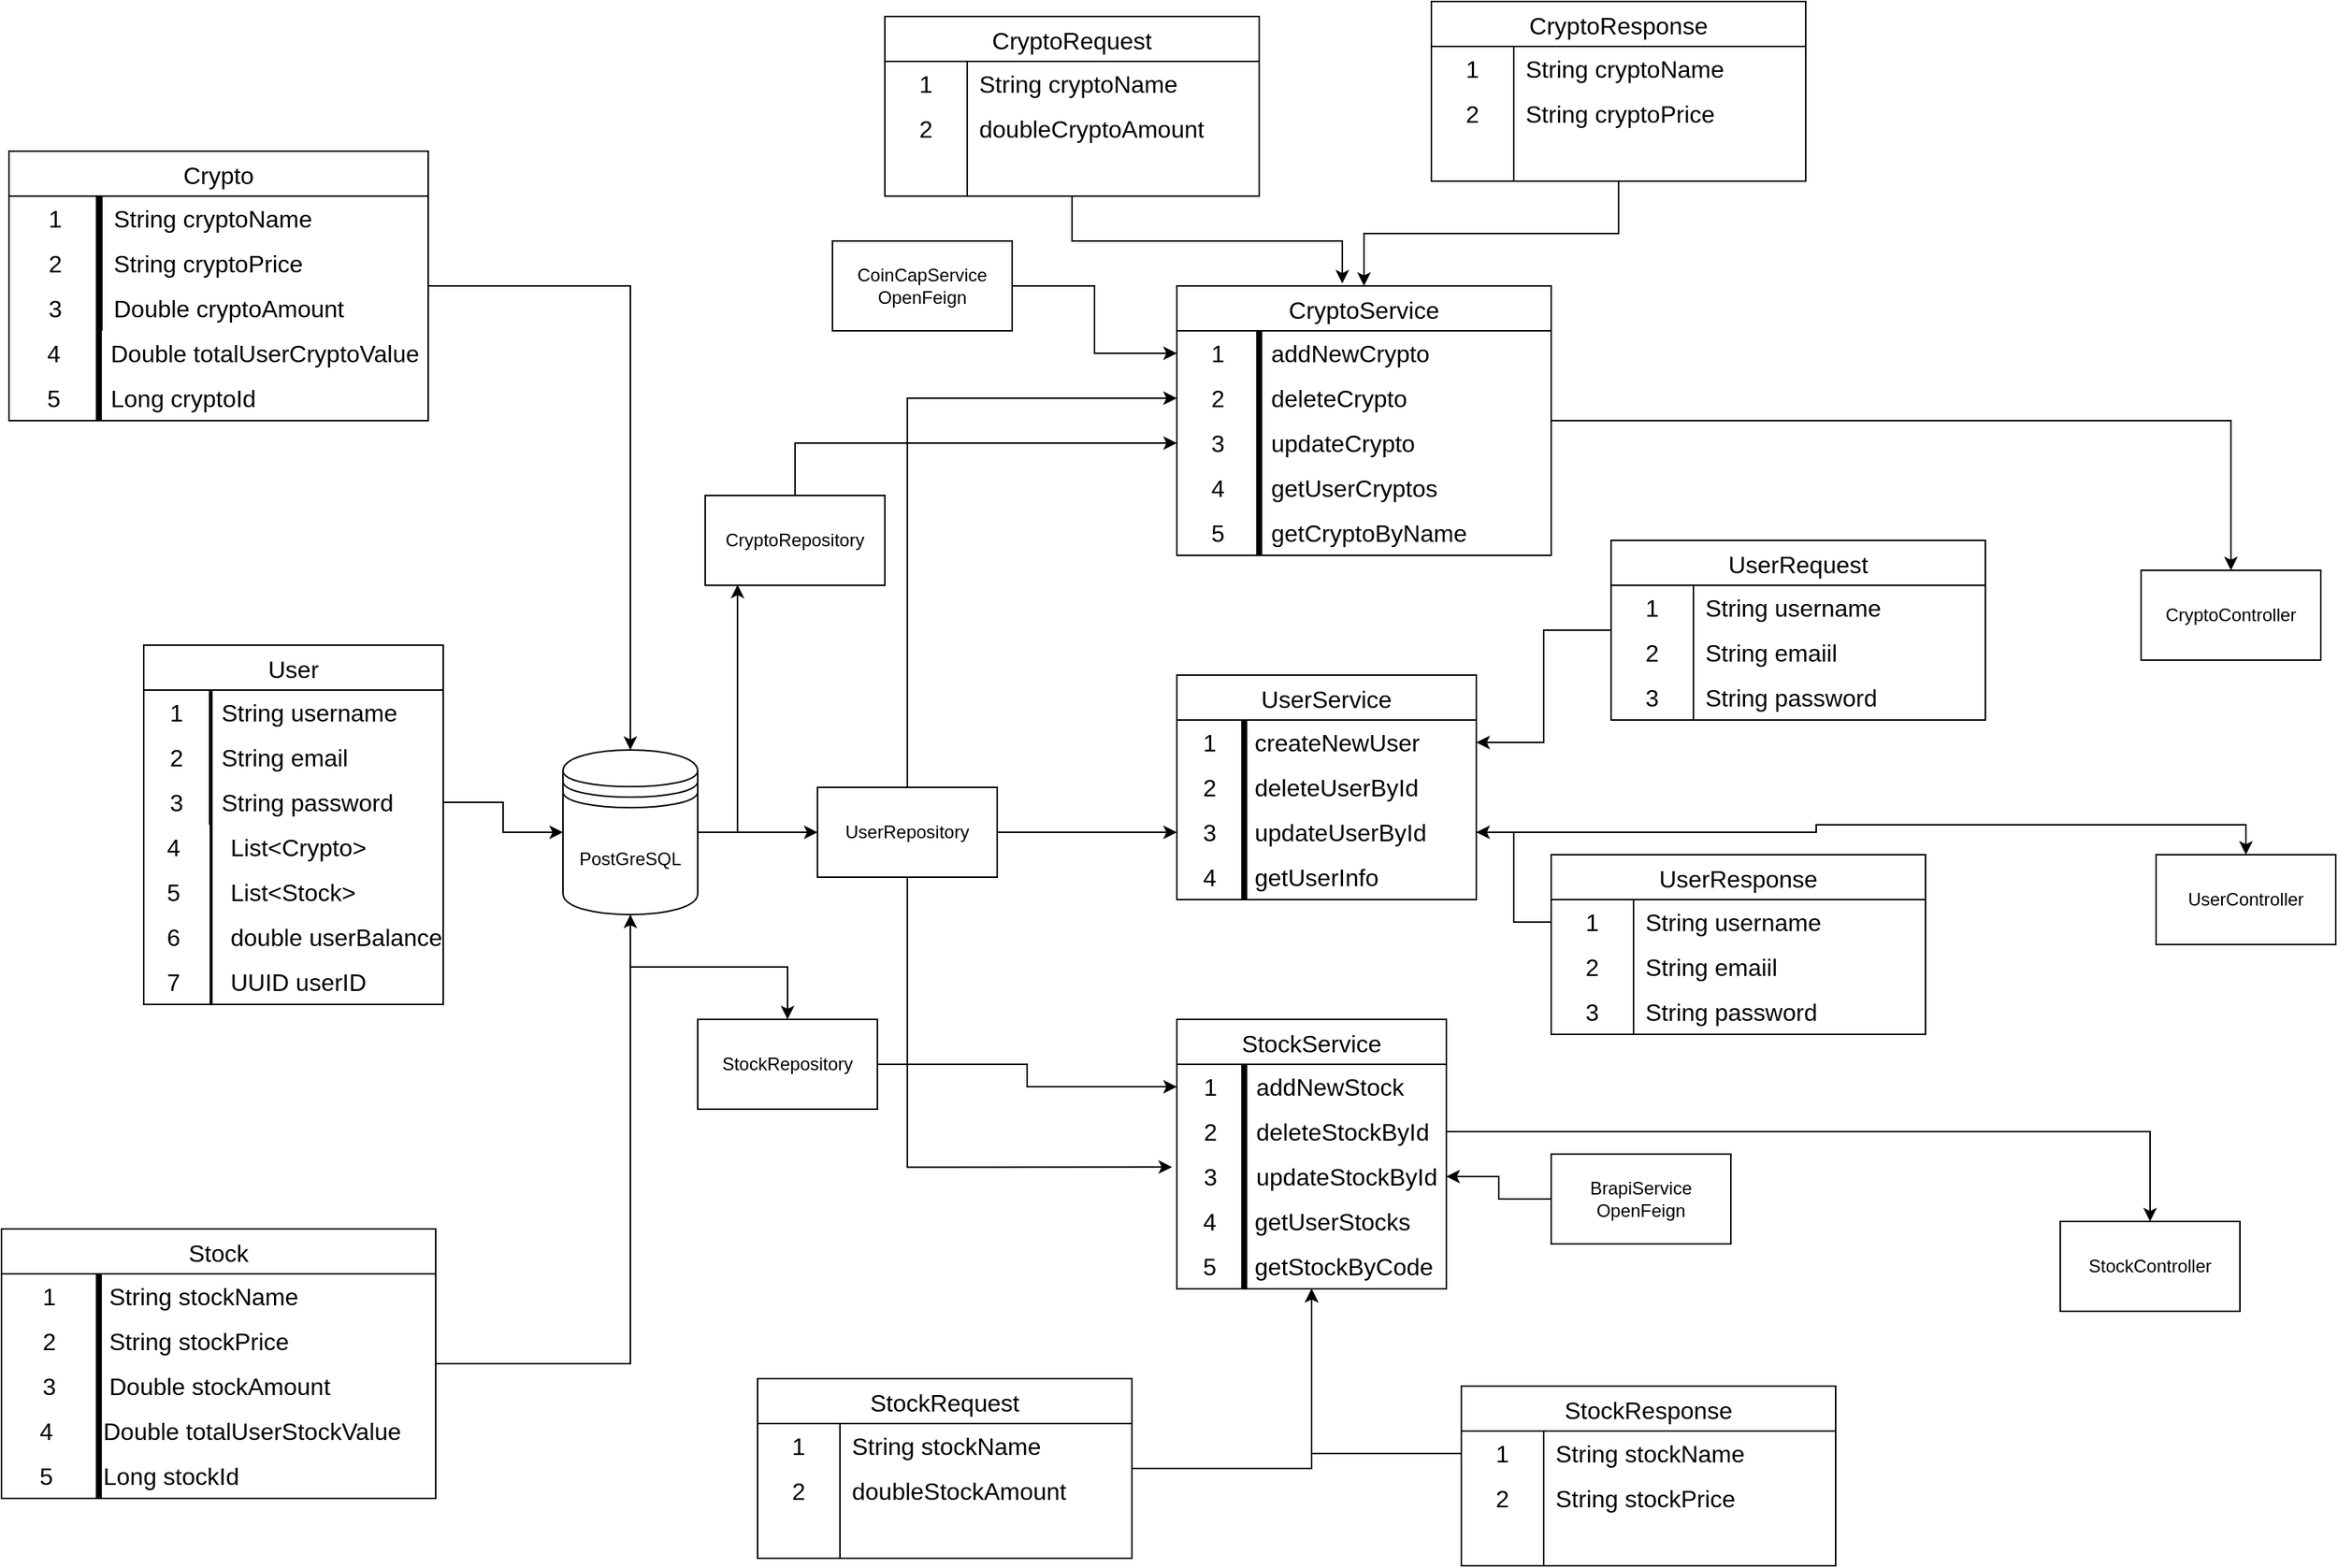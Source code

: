 <mxfile version="24.6.4" type="device">
  <diagram name="Página-1" id="J_-Hf8Hp_qPFDu-fLOUB">
    <mxGraphModel dx="2073" dy="1040" grid="1" gridSize="10" guides="1" tooltips="1" connect="1" arrows="1" fold="1" page="1" pageScale="1" pageWidth="827" pageHeight="1169" math="0" shadow="0">
      <root>
        <mxCell id="0" />
        <mxCell id="1" parent="0" />
        <mxCell id="0fRvakuxFqTi2fD94KZd-2" value="User" style="shape=table;startSize=30;container=1;collapsible=0;childLayout=tableLayout;fixedRows=1;rowLines=0;fontStyle=0;strokeColor=default;fontSize=16;" parent="1" vertex="1">
          <mxGeometry x="320" y="470" width="200" height="240" as="geometry" />
        </mxCell>
        <mxCell id="0fRvakuxFqTi2fD94KZd-3" value="" style="shape=tableRow;horizontal=0;startSize=0;swimlaneHead=0;swimlaneBody=0;top=0;left=0;bottom=0;right=0;collapsible=0;dropTarget=0;fillColor=none;points=[[0,0.5],[1,0.5]];portConstraint=eastwest;strokeColor=inherit;fontSize=16;" parent="0fRvakuxFqTi2fD94KZd-2" vertex="1">
          <mxGeometry y="30" width="200" height="30" as="geometry" />
        </mxCell>
        <mxCell id="0fRvakuxFqTi2fD94KZd-4" value="1" style="shape=partialRectangle;html=1;whiteSpace=wrap;connectable=0;fillColor=none;top=0;left=0;bottom=0;right=0;overflow=hidden;pointerEvents=1;strokeColor=inherit;fontSize=16;" parent="0fRvakuxFqTi2fD94KZd-3" vertex="1">
          <mxGeometry width="44" height="30" as="geometry">
            <mxRectangle width="44" height="30" as="alternateBounds" />
          </mxGeometry>
        </mxCell>
        <mxCell id="0fRvakuxFqTi2fD94KZd-5" value="String username" style="shape=partialRectangle;html=1;whiteSpace=wrap;connectable=0;fillColor=none;top=0;left=0;bottom=0;right=0;align=left;spacingLeft=6;overflow=hidden;strokeColor=inherit;fontSize=16;" parent="0fRvakuxFqTi2fD94KZd-3" vertex="1">
          <mxGeometry x="44" width="156" height="30" as="geometry">
            <mxRectangle width="156" height="30" as="alternateBounds" />
          </mxGeometry>
        </mxCell>
        <mxCell id="0fRvakuxFqTi2fD94KZd-6" value="" style="shape=tableRow;horizontal=0;startSize=0;swimlaneHead=0;swimlaneBody=0;top=0;left=0;bottom=0;right=0;collapsible=0;dropTarget=0;fillColor=none;points=[[0,0.5],[1,0.5]];portConstraint=eastwest;strokeColor=inherit;fontSize=16;" parent="0fRvakuxFqTi2fD94KZd-2" vertex="1">
          <mxGeometry y="60" width="200" height="30" as="geometry" />
        </mxCell>
        <mxCell id="0fRvakuxFqTi2fD94KZd-7" value="2" style="shape=partialRectangle;html=1;whiteSpace=wrap;connectable=0;fillColor=none;top=0;left=0;bottom=0;right=0;overflow=hidden;strokeColor=inherit;fontSize=16;" parent="0fRvakuxFqTi2fD94KZd-6" vertex="1">
          <mxGeometry width="44" height="30" as="geometry">
            <mxRectangle width="44" height="30" as="alternateBounds" />
          </mxGeometry>
        </mxCell>
        <mxCell id="0fRvakuxFqTi2fD94KZd-8" value="String email " style="shape=partialRectangle;html=1;whiteSpace=wrap;connectable=0;fillColor=none;top=0;left=0;bottom=0;right=0;align=left;spacingLeft=6;overflow=hidden;strokeColor=inherit;fontSize=16;" parent="0fRvakuxFqTi2fD94KZd-6" vertex="1">
          <mxGeometry x="44" width="156" height="30" as="geometry">
            <mxRectangle width="156" height="30" as="alternateBounds" />
          </mxGeometry>
        </mxCell>
        <mxCell id="0fRvakuxFqTi2fD94KZd-9" value="" style="shape=tableRow;horizontal=0;startSize=0;swimlaneHead=0;swimlaneBody=0;top=0;left=0;bottom=0;right=0;collapsible=0;dropTarget=0;fillColor=none;points=[[0,0.5],[1,0.5]];portConstraint=eastwest;strokeColor=inherit;fontSize=16;" parent="0fRvakuxFqTi2fD94KZd-2" vertex="1">
          <mxGeometry y="90" width="200" height="30" as="geometry" />
        </mxCell>
        <mxCell id="0fRvakuxFqTi2fD94KZd-10" value="3" style="shape=partialRectangle;html=1;whiteSpace=wrap;connectable=0;fillColor=none;top=0;left=0;bottom=0;right=0;overflow=hidden;strokeColor=inherit;fontSize=16;" parent="0fRvakuxFqTi2fD94KZd-9" vertex="1">
          <mxGeometry width="44" height="30" as="geometry">
            <mxRectangle width="44" height="30" as="alternateBounds" />
          </mxGeometry>
        </mxCell>
        <mxCell id="0fRvakuxFqTi2fD94KZd-11" value="String password" style="shape=partialRectangle;html=1;whiteSpace=wrap;connectable=0;fillColor=none;top=0;left=0;bottom=0;right=0;align=left;spacingLeft=6;overflow=hidden;strokeColor=inherit;fontSize=16;" parent="0fRvakuxFqTi2fD94KZd-9" vertex="1">
          <mxGeometry x="44" width="156" height="30" as="geometry">
            <mxRectangle width="156" height="30" as="alternateBounds" />
          </mxGeometry>
        </mxCell>
        <mxCell id="0fRvakuxFqTi2fD94KZd-12" value="4" style="shape=partialRectangle;html=1;whiteSpace=wrap;connectable=0;fillColor=none;top=0;left=0;bottom=0;right=0;overflow=hidden;strokeColor=inherit;fontSize=16;" parent="1" vertex="1">
          <mxGeometry x="320" y="590" width="40" height="30" as="geometry">
            <mxRectangle width="40" height="30" as="alternateBounds" />
          </mxGeometry>
        </mxCell>
        <mxCell id="0fRvakuxFqTi2fD94KZd-13" value="List&amp;lt;Crypto&amp;gt;" style="shape=partialRectangle;html=1;whiteSpace=wrap;connectable=0;fillColor=none;top=0;left=0;bottom=0;right=0;align=left;spacingLeft=6;overflow=hidden;strokeColor=inherit;fontSize=16;" parent="1" vertex="1">
          <mxGeometry x="370" y="590" width="150" height="30" as="geometry">
            <mxRectangle width="140" height="30" as="alternateBounds" />
          </mxGeometry>
        </mxCell>
        <mxCell id="0fRvakuxFqTi2fD94KZd-14" value="5" style="shape=partialRectangle;html=1;whiteSpace=wrap;connectable=0;fillColor=none;top=0;left=0;bottom=0;right=0;overflow=hidden;strokeColor=inherit;fontSize=16;" parent="1" vertex="1">
          <mxGeometry x="320" y="620" width="40" height="30" as="geometry">
            <mxRectangle width="40" height="30" as="alternateBounds" />
          </mxGeometry>
        </mxCell>
        <mxCell id="0fRvakuxFqTi2fD94KZd-15" value="List&amp;lt;Stock&amp;gt;" style="shape=partialRectangle;html=1;whiteSpace=wrap;connectable=0;fillColor=none;top=0;left=0;bottom=0;right=0;align=left;spacingLeft=6;overflow=hidden;strokeColor=inherit;fontSize=16;" parent="1" vertex="1">
          <mxGeometry x="370" y="620" width="150" height="30" as="geometry">
            <mxRectangle width="140" height="30" as="alternateBounds" />
          </mxGeometry>
        </mxCell>
        <mxCell id="0fRvakuxFqTi2fD94KZd-18" value="" style="line;strokeWidth=2;direction=south;html=1;" parent="1" vertex="1">
          <mxGeometry x="350" y="500" width="30" height="210" as="geometry" />
        </mxCell>
        <mxCell id="0fRvakuxFqTi2fD94KZd-19" value="6" style="shape=partialRectangle;html=1;whiteSpace=wrap;connectable=0;fillColor=none;top=0;left=0;bottom=0;right=0;overflow=hidden;strokeColor=inherit;fontSize=16;" parent="1" vertex="1">
          <mxGeometry x="320" y="650" width="40" height="30" as="geometry">
            <mxRectangle width="40" height="30" as="alternateBounds" />
          </mxGeometry>
        </mxCell>
        <mxCell id="0fRvakuxFqTi2fD94KZd-20" value="double userBalance" style="shape=partialRectangle;html=1;whiteSpace=wrap;connectable=0;fillColor=none;top=0;left=0;bottom=0;right=0;align=left;spacingLeft=6;overflow=hidden;strokeColor=inherit;fontSize=16;" parent="1" vertex="1">
          <mxGeometry x="370" y="650" width="150" height="30" as="geometry">
            <mxRectangle width="140" height="30" as="alternateBounds" />
          </mxGeometry>
        </mxCell>
        <mxCell id="jqtJf0VKRLUQZI_bvPFr-17" style="edgeStyle=orthogonalEdgeStyle;rounded=0;orthogonalLoop=1;jettySize=auto;html=1;entryX=0.5;entryY=0;entryDx=0;entryDy=0;" edge="1" parent="1" source="0fRvakuxFqTi2fD94KZd-22" target="0fRvakuxFqTi2fD94KZd-45">
          <mxGeometry relative="1" as="geometry" />
        </mxCell>
        <mxCell id="0fRvakuxFqTi2fD94KZd-22" value="Crypto" style="shape=table;startSize=30;container=1;collapsible=0;childLayout=tableLayout;fixedRows=1;rowLines=0;fontStyle=0;strokeColor=default;fontSize=16;" parent="1" vertex="1">
          <mxGeometry x="230" y="140" width="280" height="180" as="geometry" />
        </mxCell>
        <mxCell id="0fRvakuxFqTi2fD94KZd-23" value="" style="shape=tableRow;horizontal=0;startSize=0;swimlaneHead=0;swimlaneBody=0;top=0;left=0;bottom=0;right=0;collapsible=0;dropTarget=0;fillColor=none;points=[[0,0.5],[1,0.5]];portConstraint=eastwest;strokeColor=inherit;fontSize=16;" parent="0fRvakuxFqTi2fD94KZd-22" vertex="1">
          <mxGeometry y="30" width="280" height="30" as="geometry" />
        </mxCell>
        <mxCell id="0fRvakuxFqTi2fD94KZd-24" value="1" style="shape=partialRectangle;html=1;whiteSpace=wrap;connectable=0;fillColor=none;top=0;left=0;bottom=0;right=0;overflow=hidden;pointerEvents=1;strokeColor=inherit;fontSize=16;" parent="0fRvakuxFqTi2fD94KZd-23" vertex="1">
          <mxGeometry width="62" height="30" as="geometry">
            <mxRectangle width="62" height="30" as="alternateBounds" />
          </mxGeometry>
        </mxCell>
        <mxCell id="0fRvakuxFqTi2fD94KZd-25" value="String cryptoName" style="shape=partialRectangle;html=1;whiteSpace=wrap;connectable=0;fillColor=none;top=0;left=0;bottom=0;right=0;align=left;spacingLeft=6;overflow=hidden;strokeColor=inherit;fontSize=16;" parent="0fRvakuxFqTi2fD94KZd-23" vertex="1">
          <mxGeometry x="62" width="218" height="30" as="geometry">
            <mxRectangle width="218" height="30" as="alternateBounds" />
          </mxGeometry>
        </mxCell>
        <mxCell id="0fRvakuxFqTi2fD94KZd-26" value="" style="shape=tableRow;horizontal=0;startSize=0;swimlaneHead=0;swimlaneBody=0;top=0;left=0;bottom=0;right=0;collapsible=0;dropTarget=0;fillColor=none;points=[[0,0.5],[1,0.5]];portConstraint=eastwest;strokeColor=inherit;fontSize=16;" parent="0fRvakuxFqTi2fD94KZd-22" vertex="1">
          <mxGeometry y="60" width="280" height="30" as="geometry" />
        </mxCell>
        <mxCell id="0fRvakuxFqTi2fD94KZd-27" value="2" style="shape=partialRectangle;html=1;whiteSpace=wrap;connectable=0;fillColor=none;top=0;left=0;bottom=0;right=0;overflow=hidden;strokeColor=inherit;fontSize=16;" parent="0fRvakuxFqTi2fD94KZd-26" vertex="1">
          <mxGeometry width="62" height="30" as="geometry">
            <mxRectangle width="62" height="30" as="alternateBounds" />
          </mxGeometry>
        </mxCell>
        <mxCell id="0fRvakuxFqTi2fD94KZd-28" value="String cryptoPrice" style="shape=partialRectangle;html=1;whiteSpace=wrap;connectable=0;fillColor=none;top=0;left=0;bottom=0;right=0;align=left;spacingLeft=6;overflow=hidden;strokeColor=inherit;fontSize=16;" parent="0fRvakuxFqTi2fD94KZd-26" vertex="1">
          <mxGeometry x="62" width="218" height="30" as="geometry">
            <mxRectangle width="218" height="30" as="alternateBounds" />
          </mxGeometry>
        </mxCell>
        <mxCell id="0fRvakuxFqTi2fD94KZd-29" value="" style="shape=tableRow;horizontal=0;startSize=0;swimlaneHead=0;swimlaneBody=0;top=0;left=0;bottom=0;right=0;collapsible=0;dropTarget=0;fillColor=none;points=[[0,0.5],[1,0.5]];portConstraint=eastwest;strokeColor=inherit;fontSize=16;" parent="0fRvakuxFqTi2fD94KZd-22" vertex="1">
          <mxGeometry y="90" width="280" height="30" as="geometry" />
        </mxCell>
        <mxCell id="0fRvakuxFqTi2fD94KZd-30" value="3" style="shape=partialRectangle;html=1;whiteSpace=wrap;connectable=0;fillColor=none;top=0;left=0;bottom=0;right=0;overflow=hidden;strokeColor=inherit;fontSize=16;" parent="0fRvakuxFqTi2fD94KZd-29" vertex="1">
          <mxGeometry width="62" height="30" as="geometry">
            <mxRectangle width="62" height="30" as="alternateBounds" />
          </mxGeometry>
        </mxCell>
        <mxCell id="0fRvakuxFqTi2fD94KZd-31" value="Double cryptoAmount" style="shape=partialRectangle;html=1;whiteSpace=wrap;connectable=0;fillColor=none;top=0;left=0;bottom=0;right=0;align=left;spacingLeft=6;overflow=hidden;strokeColor=inherit;fontSize=16;" parent="0fRvakuxFqTi2fD94KZd-29" vertex="1">
          <mxGeometry x="62" width="218" height="30" as="geometry">
            <mxRectangle width="218" height="30" as="alternateBounds" />
          </mxGeometry>
        </mxCell>
        <mxCell id="jqtJf0VKRLUQZI_bvPFr-15" style="edgeStyle=orthogonalEdgeStyle;rounded=0;orthogonalLoop=1;jettySize=auto;html=1;entryX=0.5;entryY=1;entryDx=0;entryDy=0;" edge="1" parent="1" source="0fRvakuxFqTi2fD94KZd-32" target="0fRvakuxFqTi2fD94KZd-45">
          <mxGeometry relative="1" as="geometry" />
        </mxCell>
        <mxCell id="0fRvakuxFqTi2fD94KZd-32" value="Stock" style="shape=table;startSize=30;container=1;collapsible=0;childLayout=tableLayout;fixedRows=1;rowLines=0;fontStyle=0;strokeColor=default;fontSize=16;" parent="1" vertex="1">
          <mxGeometry x="225" y="860" width="290" height="180" as="geometry" />
        </mxCell>
        <mxCell id="0fRvakuxFqTi2fD94KZd-33" value="" style="shape=tableRow;horizontal=0;startSize=0;swimlaneHead=0;swimlaneBody=0;top=0;left=0;bottom=0;right=0;collapsible=0;dropTarget=0;fillColor=none;points=[[0,0.5],[1,0.5]];portConstraint=eastwest;strokeColor=inherit;fontSize=16;" parent="0fRvakuxFqTi2fD94KZd-32" vertex="1">
          <mxGeometry y="30" width="290" height="30" as="geometry" />
        </mxCell>
        <mxCell id="0fRvakuxFqTi2fD94KZd-34" value="1" style="shape=partialRectangle;html=1;whiteSpace=wrap;connectable=0;fillColor=none;top=0;left=0;bottom=0;right=0;overflow=hidden;pointerEvents=1;strokeColor=inherit;fontSize=16;" parent="0fRvakuxFqTi2fD94KZd-33" vertex="1">
          <mxGeometry width="64" height="30" as="geometry">
            <mxRectangle width="64" height="30" as="alternateBounds" />
          </mxGeometry>
        </mxCell>
        <mxCell id="0fRvakuxFqTi2fD94KZd-35" value="String stockName" style="shape=partialRectangle;html=1;whiteSpace=wrap;connectable=0;fillColor=none;top=0;left=0;bottom=0;right=0;align=left;spacingLeft=6;overflow=hidden;strokeColor=inherit;fontSize=16;" parent="0fRvakuxFqTi2fD94KZd-33" vertex="1">
          <mxGeometry x="64" width="226" height="30" as="geometry">
            <mxRectangle width="226" height="30" as="alternateBounds" />
          </mxGeometry>
        </mxCell>
        <mxCell id="0fRvakuxFqTi2fD94KZd-36" value="" style="shape=tableRow;horizontal=0;startSize=0;swimlaneHead=0;swimlaneBody=0;top=0;left=0;bottom=0;right=0;collapsible=0;dropTarget=0;fillColor=none;points=[[0,0.5],[1,0.5]];portConstraint=eastwest;strokeColor=inherit;fontSize=16;" parent="0fRvakuxFqTi2fD94KZd-32" vertex="1">
          <mxGeometry y="60" width="290" height="30" as="geometry" />
        </mxCell>
        <mxCell id="0fRvakuxFqTi2fD94KZd-37" value="2" style="shape=partialRectangle;html=1;whiteSpace=wrap;connectable=0;fillColor=none;top=0;left=0;bottom=0;right=0;overflow=hidden;strokeColor=inherit;fontSize=16;" parent="0fRvakuxFqTi2fD94KZd-36" vertex="1">
          <mxGeometry width="64" height="30" as="geometry">
            <mxRectangle width="64" height="30" as="alternateBounds" />
          </mxGeometry>
        </mxCell>
        <mxCell id="0fRvakuxFqTi2fD94KZd-38" value="String stockPrice" style="shape=partialRectangle;html=1;whiteSpace=wrap;connectable=0;fillColor=none;top=0;left=0;bottom=0;right=0;align=left;spacingLeft=6;overflow=hidden;strokeColor=inherit;fontSize=16;" parent="0fRvakuxFqTi2fD94KZd-36" vertex="1">
          <mxGeometry x="64" width="226" height="30" as="geometry">
            <mxRectangle width="226" height="30" as="alternateBounds" />
          </mxGeometry>
        </mxCell>
        <mxCell id="0fRvakuxFqTi2fD94KZd-39" value="" style="shape=tableRow;horizontal=0;startSize=0;swimlaneHead=0;swimlaneBody=0;top=0;left=0;bottom=0;right=0;collapsible=0;dropTarget=0;fillColor=none;points=[[0,0.5],[1,0.5]];portConstraint=eastwest;strokeColor=inherit;fontSize=16;" parent="0fRvakuxFqTi2fD94KZd-32" vertex="1">
          <mxGeometry y="90" width="290" height="30" as="geometry" />
        </mxCell>
        <mxCell id="0fRvakuxFqTi2fD94KZd-40" value="3" style="shape=partialRectangle;html=1;whiteSpace=wrap;connectable=0;fillColor=none;top=0;left=0;bottom=0;right=0;overflow=hidden;strokeColor=inherit;fontSize=16;" parent="0fRvakuxFqTi2fD94KZd-39" vertex="1">
          <mxGeometry width="64" height="30" as="geometry">
            <mxRectangle width="64" height="30" as="alternateBounds" />
          </mxGeometry>
        </mxCell>
        <mxCell id="0fRvakuxFqTi2fD94KZd-41" value="Double stockAmount" style="shape=partialRectangle;html=1;whiteSpace=wrap;connectable=0;fillColor=none;top=0;left=0;bottom=0;right=0;align=left;spacingLeft=6;overflow=hidden;strokeColor=inherit;fontSize=16;" parent="0fRvakuxFqTi2fD94KZd-39" vertex="1">
          <mxGeometry x="64" width="226" height="30" as="geometry">
            <mxRectangle width="226" height="30" as="alternateBounds" />
          </mxGeometry>
        </mxCell>
        <mxCell id="0fRvakuxFqTi2fD94KZd-48" style="edgeStyle=orthogonalEdgeStyle;rounded=0;orthogonalLoop=1;jettySize=auto;html=1;entryX=0;entryY=0.5;entryDx=0;entryDy=0;" parent="1" source="0fRvakuxFqTi2fD94KZd-45" target="0fRvakuxFqTi2fD94KZd-47" edge="1">
          <mxGeometry relative="1" as="geometry" />
        </mxCell>
        <mxCell id="jqtJf0VKRLUQZI_bvPFr-29" style="edgeStyle=orthogonalEdgeStyle;rounded=0;orthogonalLoop=1;jettySize=auto;html=1;" edge="1" parent="1" source="0fRvakuxFqTi2fD94KZd-45" target="jqtJf0VKRLUQZI_bvPFr-26">
          <mxGeometry relative="1" as="geometry" />
        </mxCell>
        <mxCell id="0fRvakuxFqTi2fD94KZd-45" value="PostGreSQL" style="shape=datastore;whiteSpace=wrap;html=1;" parent="1" vertex="1">
          <mxGeometry x="600" y="540" width="90" height="110" as="geometry" />
        </mxCell>
        <mxCell id="0fRvakuxFqTi2fD94KZd-46" style="edgeStyle=orthogonalEdgeStyle;rounded=0;orthogonalLoop=1;jettySize=auto;html=1;entryX=0;entryY=0.5;entryDx=0;entryDy=0;" parent="1" source="0fRvakuxFqTi2fD94KZd-9" target="0fRvakuxFqTi2fD94KZd-45" edge="1">
          <mxGeometry relative="1" as="geometry" />
        </mxCell>
        <mxCell id="0fRvakuxFqTi2fD94KZd-59" style="edgeStyle=orthogonalEdgeStyle;rounded=0;orthogonalLoop=1;jettySize=auto;html=1;entryX=0;entryY=0.5;entryDx=0;entryDy=0;" parent="1" source="0fRvakuxFqTi2fD94KZd-47" target="0fRvakuxFqTi2fD94KZd-56" edge="1">
          <mxGeometry relative="1" as="geometry" />
        </mxCell>
        <mxCell id="0fRvakuxFqTi2fD94KZd-92" style="edgeStyle=orthogonalEdgeStyle;rounded=0;orthogonalLoop=1;jettySize=auto;html=1;entryX=0;entryY=0.5;entryDx=0;entryDy=0;" parent="1" source="0fRvakuxFqTi2fD94KZd-47" target="0fRvakuxFqTi2fD94KZd-64" edge="1">
          <mxGeometry relative="1" as="geometry" />
        </mxCell>
        <mxCell id="0fRvakuxFqTi2fD94KZd-109" style="edgeStyle=orthogonalEdgeStyle;rounded=0;orthogonalLoop=1;jettySize=auto;html=1;entryX=-0.018;entryY=0.289;entryDx=0;entryDy=0;entryPerimeter=0;" parent="1" source="0fRvakuxFqTi2fD94KZd-47" target="0fRvakuxFqTi2fD94KZd-106" edge="1">
          <mxGeometry relative="1" as="geometry">
            <mxPoint x="810" y="810" as="targetPoint" />
          </mxGeometry>
        </mxCell>
        <mxCell id="0fRvakuxFqTi2fD94KZd-47" value="UserRepository" style="rounded=0;whiteSpace=wrap;html=1;" parent="1" vertex="1">
          <mxGeometry x="770" y="565" width="120" height="60" as="geometry" />
        </mxCell>
        <mxCell id="0fRvakuxFqTi2fD94KZd-49" value="UserService" style="shape=table;startSize=30;container=1;collapsible=0;childLayout=tableLayout;fixedRows=1;rowLines=0;fontStyle=0;strokeColor=default;fontSize=16;" parent="1" vertex="1">
          <mxGeometry x="1010" y="490" width="200" height="150" as="geometry" />
        </mxCell>
        <mxCell id="0fRvakuxFqTi2fD94KZd-50" value="" style="shape=tableRow;horizontal=0;startSize=0;swimlaneHead=0;swimlaneBody=0;top=0;left=0;bottom=0;right=0;collapsible=0;dropTarget=0;fillColor=none;points=[[0,0.5],[1,0.5]];portConstraint=eastwest;strokeColor=inherit;fontSize=16;" parent="0fRvakuxFqTi2fD94KZd-49" vertex="1">
          <mxGeometry y="30" width="200" height="30" as="geometry" />
        </mxCell>
        <mxCell id="0fRvakuxFqTi2fD94KZd-51" value="1" style="shape=partialRectangle;html=1;whiteSpace=wrap;connectable=0;fillColor=none;top=0;left=0;bottom=0;right=0;overflow=hidden;pointerEvents=1;strokeColor=inherit;fontSize=16;" parent="0fRvakuxFqTi2fD94KZd-50" vertex="1">
          <mxGeometry width="44" height="30" as="geometry">
            <mxRectangle width="44" height="30" as="alternateBounds" />
          </mxGeometry>
        </mxCell>
        <mxCell id="0fRvakuxFqTi2fD94KZd-52" value="createNewUser" style="shape=partialRectangle;html=1;whiteSpace=wrap;connectable=0;fillColor=none;top=0;left=0;bottom=0;right=0;align=left;spacingLeft=6;overflow=hidden;strokeColor=inherit;fontSize=16;" parent="0fRvakuxFqTi2fD94KZd-50" vertex="1">
          <mxGeometry x="44" width="156" height="30" as="geometry">
            <mxRectangle width="156" height="30" as="alternateBounds" />
          </mxGeometry>
        </mxCell>
        <mxCell id="0fRvakuxFqTi2fD94KZd-53" value="" style="shape=tableRow;horizontal=0;startSize=0;swimlaneHead=0;swimlaneBody=0;top=0;left=0;bottom=0;right=0;collapsible=0;dropTarget=0;fillColor=none;points=[[0,0.5],[1,0.5]];portConstraint=eastwest;strokeColor=inherit;fontSize=16;" parent="0fRvakuxFqTi2fD94KZd-49" vertex="1">
          <mxGeometry y="60" width="200" height="30" as="geometry" />
        </mxCell>
        <mxCell id="0fRvakuxFqTi2fD94KZd-54" value="2" style="shape=partialRectangle;html=1;whiteSpace=wrap;connectable=0;fillColor=none;top=0;left=0;bottom=0;right=0;overflow=hidden;strokeColor=inherit;fontSize=16;" parent="0fRvakuxFqTi2fD94KZd-53" vertex="1">
          <mxGeometry width="44" height="30" as="geometry">
            <mxRectangle width="44" height="30" as="alternateBounds" />
          </mxGeometry>
        </mxCell>
        <mxCell id="0fRvakuxFqTi2fD94KZd-55" value="deleteUserById" style="shape=partialRectangle;html=1;whiteSpace=wrap;connectable=0;fillColor=none;top=0;left=0;bottom=0;right=0;align=left;spacingLeft=6;overflow=hidden;strokeColor=inherit;fontSize=16;" parent="0fRvakuxFqTi2fD94KZd-53" vertex="1">
          <mxGeometry x="44" width="156" height="30" as="geometry">
            <mxRectangle width="156" height="30" as="alternateBounds" />
          </mxGeometry>
        </mxCell>
        <mxCell id="0fRvakuxFqTi2fD94KZd-56" value="" style="shape=tableRow;horizontal=0;startSize=0;swimlaneHead=0;swimlaneBody=0;top=0;left=0;bottom=0;right=0;collapsible=0;dropTarget=0;fillColor=none;points=[[0,0.5],[1,0.5]];portConstraint=eastwest;strokeColor=inherit;fontSize=16;" parent="0fRvakuxFqTi2fD94KZd-49" vertex="1">
          <mxGeometry y="90" width="200" height="30" as="geometry" />
        </mxCell>
        <mxCell id="0fRvakuxFqTi2fD94KZd-57" value="3" style="shape=partialRectangle;html=1;whiteSpace=wrap;connectable=0;fillColor=none;top=0;left=0;bottom=0;right=0;overflow=hidden;strokeColor=inherit;fontSize=16;" parent="0fRvakuxFqTi2fD94KZd-56" vertex="1">
          <mxGeometry width="44" height="30" as="geometry">
            <mxRectangle width="44" height="30" as="alternateBounds" />
          </mxGeometry>
        </mxCell>
        <mxCell id="0fRvakuxFqTi2fD94KZd-58" value="updateUserById" style="shape=partialRectangle;html=1;whiteSpace=wrap;connectable=0;fillColor=none;top=0;left=0;bottom=0;right=0;align=left;spacingLeft=6;overflow=hidden;strokeColor=inherit;fontSize=16;" parent="0fRvakuxFqTi2fD94KZd-56" vertex="1">
          <mxGeometry x="44" width="156" height="30" as="geometry">
            <mxRectangle width="156" height="30" as="alternateBounds" />
          </mxGeometry>
        </mxCell>
        <mxCell id="jqtJf0VKRLUQZI_bvPFr-94" style="edgeStyle=orthogonalEdgeStyle;rounded=0;orthogonalLoop=1;jettySize=auto;html=1;entryX=0.5;entryY=0;entryDx=0;entryDy=0;" edge="1" parent="1" source="0fRvakuxFqTi2fD94KZd-60" target="jqtJf0VKRLUQZI_bvPFr-93">
          <mxGeometry relative="1" as="geometry" />
        </mxCell>
        <mxCell id="0fRvakuxFqTi2fD94KZd-60" value="CryptoService" style="shape=table;startSize=30;container=1;collapsible=0;childLayout=tableLayout;fixedRows=1;rowLines=0;fontStyle=0;strokeColor=default;fontSize=16;" parent="1" vertex="1">
          <mxGeometry x="1010" y="230" width="250" height="180" as="geometry" />
        </mxCell>
        <mxCell id="0fRvakuxFqTi2fD94KZd-61" value="" style="shape=tableRow;horizontal=0;startSize=0;swimlaneHead=0;swimlaneBody=0;top=0;left=0;bottom=0;right=0;collapsible=0;dropTarget=0;fillColor=none;points=[[0,0.5],[1,0.5]];portConstraint=eastwest;strokeColor=inherit;fontSize=16;" parent="0fRvakuxFqTi2fD94KZd-60" vertex="1">
          <mxGeometry y="30" width="250" height="30" as="geometry" />
        </mxCell>
        <mxCell id="0fRvakuxFqTi2fD94KZd-62" value="1" style="shape=partialRectangle;html=1;whiteSpace=wrap;connectable=0;fillColor=none;top=0;left=0;bottom=0;right=0;overflow=hidden;pointerEvents=1;strokeColor=inherit;fontSize=16;" parent="0fRvakuxFqTi2fD94KZd-61" vertex="1">
          <mxGeometry width="55" height="30" as="geometry">
            <mxRectangle width="55" height="30" as="alternateBounds" />
          </mxGeometry>
        </mxCell>
        <mxCell id="0fRvakuxFqTi2fD94KZd-63" value="addNewCrypto" style="shape=partialRectangle;html=1;whiteSpace=wrap;connectable=0;fillColor=none;top=0;left=0;bottom=0;right=0;align=left;spacingLeft=6;overflow=hidden;strokeColor=inherit;fontSize=16;" parent="0fRvakuxFqTi2fD94KZd-61" vertex="1">
          <mxGeometry x="55" width="195" height="30" as="geometry">
            <mxRectangle width="195" height="30" as="alternateBounds" />
          </mxGeometry>
        </mxCell>
        <mxCell id="0fRvakuxFqTi2fD94KZd-64" value="" style="shape=tableRow;horizontal=0;startSize=0;swimlaneHead=0;swimlaneBody=0;top=0;left=0;bottom=0;right=0;collapsible=0;dropTarget=0;fillColor=none;points=[[0,0.5],[1,0.5]];portConstraint=eastwest;strokeColor=inherit;fontSize=16;" parent="0fRvakuxFqTi2fD94KZd-60" vertex="1">
          <mxGeometry y="60" width="250" height="30" as="geometry" />
        </mxCell>
        <mxCell id="0fRvakuxFqTi2fD94KZd-65" value="2" style="shape=partialRectangle;html=1;whiteSpace=wrap;connectable=0;fillColor=none;top=0;left=0;bottom=0;right=0;overflow=hidden;strokeColor=inherit;fontSize=16;" parent="0fRvakuxFqTi2fD94KZd-64" vertex="1">
          <mxGeometry width="55" height="30" as="geometry">
            <mxRectangle width="55" height="30" as="alternateBounds" />
          </mxGeometry>
        </mxCell>
        <mxCell id="0fRvakuxFqTi2fD94KZd-66" value="deleteCrypto" style="shape=partialRectangle;html=1;whiteSpace=wrap;connectable=0;fillColor=none;top=0;left=0;bottom=0;right=0;align=left;spacingLeft=6;overflow=hidden;strokeColor=inherit;fontSize=16;" parent="0fRvakuxFqTi2fD94KZd-64" vertex="1">
          <mxGeometry x="55" width="195" height="30" as="geometry">
            <mxRectangle width="195" height="30" as="alternateBounds" />
          </mxGeometry>
        </mxCell>
        <mxCell id="0fRvakuxFqTi2fD94KZd-67" value="" style="shape=tableRow;horizontal=0;startSize=0;swimlaneHead=0;swimlaneBody=0;top=0;left=0;bottom=0;right=0;collapsible=0;dropTarget=0;fillColor=none;points=[[0,0.5],[1,0.5]];portConstraint=eastwest;strokeColor=inherit;fontSize=16;" parent="0fRvakuxFqTi2fD94KZd-60" vertex="1">
          <mxGeometry y="90" width="250" height="30" as="geometry" />
        </mxCell>
        <mxCell id="0fRvakuxFqTi2fD94KZd-68" value="3" style="shape=partialRectangle;html=1;whiteSpace=wrap;connectable=0;fillColor=none;top=0;left=0;bottom=0;right=0;overflow=hidden;strokeColor=inherit;fontSize=16;" parent="0fRvakuxFqTi2fD94KZd-67" vertex="1">
          <mxGeometry width="55" height="30" as="geometry">
            <mxRectangle width="55" height="30" as="alternateBounds" />
          </mxGeometry>
        </mxCell>
        <mxCell id="0fRvakuxFqTi2fD94KZd-69" value="updateCrypto" style="shape=partialRectangle;html=1;whiteSpace=wrap;connectable=0;fillColor=none;top=0;left=0;bottom=0;right=0;align=left;spacingLeft=6;overflow=hidden;strokeColor=inherit;fontSize=16;" parent="0fRvakuxFqTi2fD94KZd-67" vertex="1">
          <mxGeometry x="55" width="195" height="30" as="geometry">
            <mxRectangle width="195" height="30" as="alternateBounds" />
          </mxGeometry>
        </mxCell>
        <mxCell id="0fRvakuxFqTi2fD94KZd-90" value="4" style="shape=partialRectangle;html=1;whiteSpace=wrap;connectable=0;fillColor=none;top=0;left=0;bottom=0;right=0;overflow=hidden;strokeColor=inherit;fontSize=16;" parent="1" vertex="1">
          <mxGeometry x="1010" y="610" width="44" height="30" as="geometry">
            <mxRectangle width="44" height="30" as="alternateBounds" />
          </mxGeometry>
        </mxCell>
        <mxCell id="0fRvakuxFqTi2fD94KZd-91" value="getUserInfo" style="shape=partialRectangle;html=1;whiteSpace=wrap;connectable=0;fillColor=none;top=0;left=0;bottom=0;right=0;align=left;spacingLeft=6;overflow=hidden;strokeColor=inherit;fontSize=16;" parent="1" vertex="1">
          <mxGeometry x="1054" y="610" width="156" height="30" as="geometry">
            <mxRectangle width="156" height="30" as="alternateBounds" />
          </mxGeometry>
        </mxCell>
        <mxCell id="0fRvakuxFqTi2fD94KZd-93" value="4" style="shape=partialRectangle;html=1;whiteSpace=wrap;connectable=0;fillColor=none;top=0;left=0;bottom=0;right=0;overflow=hidden;strokeColor=inherit;fontSize=16;" parent="1" vertex="1">
          <mxGeometry x="1010" y="350" width="55" height="30" as="geometry">
            <mxRectangle width="55" height="30" as="alternateBounds" />
          </mxGeometry>
        </mxCell>
        <mxCell id="0fRvakuxFqTi2fD94KZd-94" value="" style="shape=partialRectangle;html=1;whiteSpace=wrap;connectable=0;fillColor=none;top=0;left=0;bottom=0;right=0;overflow=hidden;strokeColor=inherit;fontSize=16;" parent="1" vertex="1">
          <mxGeometry x="1010" y="350" width="55" height="30" as="geometry">
            <mxRectangle width="55" height="30" as="alternateBounds" />
          </mxGeometry>
        </mxCell>
        <mxCell id="0fRvakuxFqTi2fD94KZd-95" value="getUserCryptos" style="shape=partialRectangle;html=1;whiteSpace=wrap;connectable=0;fillColor=none;top=0;left=0;bottom=0;right=0;align=left;spacingLeft=6;overflow=hidden;strokeColor=inherit;fontSize=16;" parent="1" vertex="1">
          <mxGeometry x="1065" y="350" width="195" height="30" as="geometry">
            <mxRectangle width="195" height="30" as="alternateBounds" />
          </mxGeometry>
        </mxCell>
        <mxCell id="0fRvakuxFqTi2fD94KZd-98" value="" style="line;strokeWidth=2;direction=south;html=1;" parent="1" vertex="1">
          <mxGeometry x="1040" y="750" width="30" height="120" as="geometry" />
        </mxCell>
        <mxCell id="0fRvakuxFqTi2fD94KZd-99" value="StockService" style="shape=table;startSize=30;container=1;collapsible=0;childLayout=tableLayout;fixedRows=1;rowLines=0;fontStyle=0;strokeColor=default;fontSize=16;" parent="1" vertex="1">
          <mxGeometry x="1010" y="720" width="180" height="180" as="geometry" />
        </mxCell>
        <mxCell id="0fRvakuxFqTi2fD94KZd-100" value="" style="shape=tableRow;horizontal=0;startSize=0;swimlaneHead=0;swimlaneBody=0;top=0;left=0;bottom=0;right=0;collapsible=0;dropTarget=0;fillColor=none;points=[[0,0.5],[1,0.5]];portConstraint=eastwest;strokeColor=inherit;fontSize=16;" parent="0fRvakuxFqTi2fD94KZd-99" vertex="1">
          <mxGeometry y="30" width="180" height="30" as="geometry" />
        </mxCell>
        <mxCell id="0fRvakuxFqTi2fD94KZd-101" value="1" style="shape=partialRectangle;html=1;whiteSpace=wrap;connectable=0;fillColor=none;top=0;left=0;bottom=0;right=0;overflow=hidden;pointerEvents=1;strokeColor=inherit;fontSize=16;" parent="0fRvakuxFqTi2fD94KZd-100" vertex="1">
          <mxGeometry width="45" height="30" as="geometry">
            <mxRectangle width="45" height="30" as="alternateBounds" />
          </mxGeometry>
        </mxCell>
        <mxCell id="0fRvakuxFqTi2fD94KZd-102" value="addNewStock" style="shape=partialRectangle;html=1;whiteSpace=wrap;connectable=0;fillColor=none;top=0;left=0;bottom=0;right=0;align=left;spacingLeft=6;overflow=hidden;strokeColor=inherit;fontSize=16;" parent="0fRvakuxFqTi2fD94KZd-100" vertex="1">
          <mxGeometry x="45" width="135" height="30" as="geometry">
            <mxRectangle width="135" height="30" as="alternateBounds" />
          </mxGeometry>
        </mxCell>
        <mxCell id="0fRvakuxFqTi2fD94KZd-103" value="" style="shape=tableRow;horizontal=0;startSize=0;swimlaneHead=0;swimlaneBody=0;top=0;left=0;bottom=0;right=0;collapsible=0;dropTarget=0;fillColor=none;points=[[0,0.5],[1,0.5]];portConstraint=eastwest;strokeColor=inherit;fontSize=16;" parent="0fRvakuxFqTi2fD94KZd-99" vertex="1">
          <mxGeometry y="60" width="180" height="30" as="geometry" />
        </mxCell>
        <mxCell id="0fRvakuxFqTi2fD94KZd-104" value="2" style="shape=partialRectangle;html=1;whiteSpace=wrap;connectable=0;fillColor=none;top=0;left=0;bottom=0;right=0;overflow=hidden;strokeColor=inherit;fontSize=16;" parent="0fRvakuxFqTi2fD94KZd-103" vertex="1">
          <mxGeometry width="45" height="30" as="geometry">
            <mxRectangle width="45" height="30" as="alternateBounds" />
          </mxGeometry>
        </mxCell>
        <mxCell id="0fRvakuxFqTi2fD94KZd-105" value="deleteStockById" style="shape=partialRectangle;html=1;whiteSpace=wrap;connectable=0;fillColor=none;top=0;left=0;bottom=0;right=0;align=left;spacingLeft=6;overflow=hidden;strokeColor=inherit;fontSize=16;" parent="0fRvakuxFqTi2fD94KZd-103" vertex="1">
          <mxGeometry x="45" width="135" height="30" as="geometry">
            <mxRectangle width="135" height="30" as="alternateBounds" />
          </mxGeometry>
        </mxCell>
        <mxCell id="0fRvakuxFqTi2fD94KZd-106" value="" style="shape=tableRow;horizontal=0;startSize=0;swimlaneHead=0;swimlaneBody=0;top=0;left=0;bottom=0;right=0;collapsible=0;dropTarget=0;fillColor=none;points=[[0,0.5],[1,0.5]];portConstraint=eastwest;strokeColor=inherit;fontSize=16;" parent="0fRvakuxFqTi2fD94KZd-99" vertex="1">
          <mxGeometry y="90" width="180" height="30" as="geometry" />
        </mxCell>
        <mxCell id="0fRvakuxFqTi2fD94KZd-107" value="3" style="shape=partialRectangle;html=1;whiteSpace=wrap;connectable=0;fillColor=none;top=0;left=0;bottom=0;right=0;overflow=hidden;strokeColor=inherit;fontSize=16;" parent="0fRvakuxFqTi2fD94KZd-106" vertex="1">
          <mxGeometry width="45" height="30" as="geometry">
            <mxRectangle width="45" height="30" as="alternateBounds" />
          </mxGeometry>
        </mxCell>
        <mxCell id="0fRvakuxFqTi2fD94KZd-108" value="updateStockById" style="shape=partialRectangle;html=1;whiteSpace=wrap;connectable=0;fillColor=none;top=0;left=0;bottom=0;right=0;align=left;spacingLeft=6;overflow=hidden;strokeColor=inherit;fontSize=16;" parent="0fRvakuxFqTi2fD94KZd-106" vertex="1">
          <mxGeometry x="45" width="135" height="30" as="geometry">
            <mxRectangle width="135" height="30" as="alternateBounds" />
          </mxGeometry>
        </mxCell>
        <mxCell id="0fRvakuxFqTi2fD94KZd-110" value="4" style="shape=partialRectangle;html=1;whiteSpace=wrap;connectable=0;fillColor=none;top=0;left=0;bottom=0;right=0;overflow=hidden;pointerEvents=1;strokeColor=inherit;fontSize=16;" parent="1" vertex="1">
          <mxGeometry x="1010" y="840" width="44" height="30" as="geometry">
            <mxRectangle width="44" height="30" as="alternateBounds" />
          </mxGeometry>
        </mxCell>
        <mxCell id="0fRvakuxFqTi2fD94KZd-111" value="getUserStocks" style="shape=partialRectangle;html=1;whiteSpace=wrap;connectable=0;fillColor=none;top=0;left=0;bottom=0;right=0;align=left;spacingLeft=6;overflow=hidden;strokeColor=inherit;fontSize=16;" parent="1" vertex="1">
          <mxGeometry x="1054" y="840" width="156" height="30" as="geometry">
            <mxRectangle width="156" height="30" as="alternateBounds" />
          </mxGeometry>
        </mxCell>
        <mxCell id="0fRvakuxFqTi2fD94KZd-112" value="" style="line;strokeWidth=2;direction=south;html=1;" parent="1" vertex="1">
          <mxGeometry x="1050" y="260" width="30" height="120" as="geometry" />
        </mxCell>
        <mxCell id="0fRvakuxFqTi2fD94KZd-127" value="CryptoRequest" style="shape=table;startSize=30;container=1;collapsible=0;childLayout=tableLayout;fixedRows=1;rowLines=0;fontStyle=0;strokeColor=default;fontSize=16;" parent="1" vertex="1">
          <mxGeometry x="815" y="50" width="250" height="120" as="geometry" />
        </mxCell>
        <mxCell id="0fRvakuxFqTi2fD94KZd-128" value="" style="shape=tableRow;horizontal=0;startSize=0;swimlaneHead=0;swimlaneBody=0;top=0;left=0;bottom=0;right=0;collapsible=0;dropTarget=0;fillColor=none;points=[[0,0.5],[1,0.5]];portConstraint=eastwest;strokeColor=inherit;fontSize=16;" parent="0fRvakuxFqTi2fD94KZd-127" vertex="1">
          <mxGeometry y="30" width="250" height="30" as="geometry" />
        </mxCell>
        <mxCell id="0fRvakuxFqTi2fD94KZd-129" value="1" style="shape=partialRectangle;html=1;whiteSpace=wrap;connectable=0;fillColor=none;top=0;left=0;bottom=0;right=0;overflow=hidden;pointerEvents=1;strokeColor=inherit;fontSize=16;" parent="0fRvakuxFqTi2fD94KZd-128" vertex="1">
          <mxGeometry width="55" height="30" as="geometry">
            <mxRectangle width="55" height="30" as="alternateBounds" />
          </mxGeometry>
        </mxCell>
        <mxCell id="0fRvakuxFqTi2fD94KZd-130" value="String cryptoName" style="shape=partialRectangle;html=1;whiteSpace=wrap;connectable=0;fillColor=none;top=0;left=0;bottom=0;right=0;align=left;spacingLeft=6;overflow=hidden;strokeColor=inherit;fontSize=16;" parent="0fRvakuxFqTi2fD94KZd-128" vertex="1">
          <mxGeometry x="55" width="195" height="30" as="geometry">
            <mxRectangle width="195" height="30" as="alternateBounds" />
          </mxGeometry>
        </mxCell>
        <mxCell id="0fRvakuxFqTi2fD94KZd-131" value="" style="shape=tableRow;horizontal=0;startSize=0;swimlaneHead=0;swimlaneBody=0;top=0;left=0;bottom=0;right=0;collapsible=0;dropTarget=0;fillColor=none;points=[[0,0.5],[1,0.5]];portConstraint=eastwest;strokeColor=inherit;fontSize=16;" parent="0fRvakuxFqTi2fD94KZd-127" vertex="1">
          <mxGeometry y="60" width="250" height="30" as="geometry" />
        </mxCell>
        <mxCell id="0fRvakuxFqTi2fD94KZd-132" value="2" style="shape=partialRectangle;html=1;whiteSpace=wrap;connectable=0;fillColor=none;top=0;left=0;bottom=0;right=0;overflow=hidden;strokeColor=inherit;fontSize=16;" parent="0fRvakuxFqTi2fD94KZd-131" vertex="1">
          <mxGeometry width="55" height="30" as="geometry">
            <mxRectangle width="55" height="30" as="alternateBounds" />
          </mxGeometry>
        </mxCell>
        <mxCell id="0fRvakuxFqTi2fD94KZd-133" value="doubleCryptoAmount" style="shape=partialRectangle;html=1;whiteSpace=wrap;connectable=0;fillColor=none;top=0;left=0;bottom=0;right=0;align=left;spacingLeft=6;overflow=hidden;strokeColor=inherit;fontSize=16;" parent="0fRvakuxFqTi2fD94KZd-131" vertex="1">
          <mxGeometry x="55" width="195" height="30" as="geometry">
            <mxRectangle width="195" height="30" as="alternateBounds" />
          </mxGeometry>
        </mxCell>
        <mxCell id="0fRvakuxFqTi2fD94KZd-134" value="" style="shape=tableRow;horizontal=0;startSize=0;swimlaneHead=0;swimlaneBody=0;top=0;left=0;bottom=0;right=0;collapsible=0;dropTarget=0;fillColor=none;points=[[0,0.5],[1,0.5]];portConstraint=eastwest;strokeColor=inherit;fontSize=16;" parent="0fRvakuxFqTi2fD94KZd-127" vertex="1">
          <mxGeometry y="90" width="250" height="30" as="geometry" />
        </mxCell>
        <mxCell id="0fRvakuxFqTi2fD94KZd-135" value="" style="shape=partialRectangle;html=1;whiteSpace=wrap;connectable=0;fillColor=none;top=0;left=0;bottom=0;right=0;overflow=hidden;strokeColor=inherit;fontSize=16;" parent="0fRvakuxFqTi2fD94KZd-134" vertex="1">
          <mxGeometry width="55" height="30" as="geometry">
            <mxRectangle width="55" height="30" as="alternateBounds" />
          </mxGeometry>
        </mxCell>
        <mxCell id="0fRvakuxFqTi2fD94KZd-136" value="" style="shape=partialRectangle;html=1;whiteSpace=wrap;connectable=0;fillColor=none;top=0;left=0;bottom=0;right=0;align=left;spacingLeft=6;overflow=hidden;strokeColor=inherit;fontSize=16;" parent="0fRvakuxFqTi2fD94KZd-134" vertex="1">
          <mxGeometry x="55" width="195" height="30" as="geometry">
            <mxRectangle width="195" height="30" as="alternateBounds" />
          </mxGeometry>
        </mxCell>
        <mxCell id="0fRvakuxFqTi2fD94KZd-137" style="edgeStyle=orthogonalEdgeStyle;rounded=0;orthogonalLoop=1;jettySize=auto;html=1;entryX=0.442;entryY=-0.009;entryDx=0;entryDy=0;entryPerimeter=0;" parent="1" source="0fRvakuxFqTi2fD94KZd-127" target="0fRvakuxFqTi2fD94KZd-60" edge="1">
          <mxGeometry relative="1" as="geometry" />
        </mxCell>
        <mxCell id="0fRvakuxFqTi2fD94KZd-138" value="4" style="shape=partialRectangle;html=1;whiteSpace=wrap;connectable=0;fillColor=none;top=0;left=0;bottom=0;right=0;overflow=hidden;strokeColor=inherit;fontSize=16;" parent="1" vertex="1">
          <mxGeometry x="225" y="980" width="60" height="30" as="geometry">
            <mxRectangle width="51" height="30" as="alternateBounds" />
          </mxGeometry>
        </mxCell>
        <mxCell id="0fRvakuxFqTi2fD94KZd-139" value="Double totalUserStockValue" style="shape=partialRectangle;html=1;whiteSpace=wrap;connectable=0;fillColor=none;top=0;left=0;bottom=0;right=0;align=left;spacingLeft=6;overflow=hidden;strokeColor=inherit;fontSize=16;" parent="1" vertex="1">
          <mxGeometry x="285" y="980" width="230" height="30" as="geometry">
            <mxRectangle width="179" height="30" as="alternateBounds" />
          </mxGeometry>
        </mxCell>
        <mxCell id="0fRvakuxFqTi2fD94KZd-140" value="4" style="shape=partialRectangle;html=1;whiteSpace=wrap;connectable=0;fillColor=none;top=0;left=0;bottom=0;right=0;overflow=hidden;strokeColor=inherit;fontSize=16;" parent="1" vertex="1">
          <mxGeometry x="230" y="260" width="60" height="30" as="geometry">
            <mxRectangle width="51" height="30" as="alternateBounds" />
          </mxGeometry>
        </mxCell>
        <mxCell id="0fRvakuxFqTi2fD94KZd-141" value="Double totalUserCryptoValue" style="shape=partialRectangle;html=1;whiteSpace=wrap;connectable=0;fillColor=none;top=0;left=0;bottom=0;right=0;align=left;spacingLeft=6;overflow=hidden;strokeColor=inherit;fontSize=16;" parent="1" vertex="1">
          <mxGeometry x="290" y="260" width="230" height="30" as="geometry">
            <mxRectangle width="179" height="30" as="alternateBounds" />
          </mxGeometry>
        </mxCell>
        <mxCell id="jqtJf0VKRLUQZI_bvPFr-66" style="edgeStyle=orthogonalEdgeStyle;rounded=0;orthogonalLoop=1;jettySize=auto;html=1;" edge="1" parent="1" source="0fRvakuxFqTi2fD94KZd-142" target="0fRvakuxFqTi2fD94KZd-99">
          <mxGeometry relative="1" as="geometry" />
        </mxCell>
        <mxCell id="0fRvakuxFqTi2fD94KZd-142" value="StockRequest" style="shape=table;startSize=30;container=1;collapsible=0;childLayout=tableLayout;fixedRows=1;rowLines=0;fontStyle=0;strokeColor=default;fontSize=16;" parent="1" vertex="1">
          <mxGeometry x="730" y="960" width="250" height="120" as="geometry" />
        </mxCell>
        <mxCell id="0fRvakuxFqTi2fD94KZd-143" value="" style="shape=tableRow;horizontal=0;startSize=0;swimlaneHead=0;swimlaneBody=0;top=0;left=0;bottom=0;right=0;collapsible=0;dropTarget=0;fillColor=none;points=[[0,0.5],[1,0.5]];portConstraint=eastwest;strokeColor=inherit;fontSize=16;" parent="0fRvakuxFqTi2fD94KZd-142" vertex="1">
          <mxGeometry y="30" width="250" height="30" as="geometry" />
        </mxCell>
        <mxCell id="0fRvakuxFqTi2fD94KZd-144" value="1" style="shape=partialRectangle;html=1;whiteSpace=wrap;connectable=0;fillColor=none;top=0;left=0;bottom=0;right=0;overflow=hidden;pointerEvents=1;strokeColor=inherit;fontSize=16;" parent="0fRvakuxFqTi2fD94KZd-143" vertex="1">
          <mxGeometry width="55" height="30" as="geometry">
            <mxRectangle width="55" height="30" as="alternateBounds" />
          </mxGeometry>
        </mxCell>
        <mxCell id="0fRvakuxFqTi2fD94KZd-145" value="String stockName" style="shape=partialRectangle;html=1;whiteSpace=wrap;connectable=0;fillColor=none;top=0;left=0;bottom=0;right=0;align=left;spacingLeft=6;overflow=hidden;strokeColor=inherit;fontSize=16;" parent="0fRvakuxFqTi2fD94KZd-143" vertex="1">
          <mxGeometry x="55" width="195" height="30" as="geometry">
            <mxRectangle width="195" height="30" as="alternateBounds" />
          </mxGeometry>
        </mxCell>
        <mxCell id="0fRvakuxFqTi2fD94KZd-146" value="" style="shape=tableRow;horizontal=0;startSize=0;swimlaneHead=0;swimlaneBody=0;top=0;left=0;bottom=0;right=0;collapsible=0;dropTarget=0;fillColor=none;points=[[0,0.5],[1,0.5]];portConstraint=eastwest;strokeColor=inherit;fontSize=16;" parent="0fRvakuxFqTi2fD94KZd-142" vertex="1">
          <mxGeometry y="60" width="250" height="30" as="geometry" />
        </mxCell>
        <mxCell id="0fRvakuxFqTi2fD94KZd-147" value="2" style="shape=partialRectangle;html=1;whiteSpace=wrap;connectable=0;fillColor=none;top=0;left=0;bottom=0;right=0;overflow=hidden;strokeColor=inherit;fontSize=16;" parent="0fRvakuxFqTi2fD94KZd-146" vertex="1">
          <mxGeometry width="55" height="30" as="geometry">
            <mxRectangle width="55" height="30" as="alternateBounds" />
          </mxGeometry>
        </mxCell>
        <mxCell id="0fRvakuxFqTi2fD94KZd-148" value="doubleStockAmount" style="shape=partialRectangle;html=1;whiteSpace=wrap;connectable=0;fillColor=none;top=0;left=0;bottom=0;right=0;align=left;spacingLeft=6;overflow=hidden;strokeColor=inherit;fontSize=16;" parent="0fRvakuxFqTi2fD94KZd-146" vertex="1">
          <mxGeometry x="55" width="195" height="30" as="geometry">
            <mxRectangle width="195" height="30" as="alternateBounds" />
          </mxGeometry>
        </mxCell>
        <mxCell id="0fRvakuxFqTi2fD94KZd-149" value="" style="shape=tableRow;horizontal=0;startSize=0;swimlaneHead=0;swimlaneBody=0;top=0;left=0;bottom=0;right=0;collapsible=0;dropTarget=0;fillColor=none;points=[[0,0.5],[1,0.5]];portConstraint=eastwest;strokeColor=inherit;fontSize=16;" parent="0fRvakuxFqTi2fD94KZd-142" vertex="1">
          <mxGeometry y="90" width="250" height="30" as="geometry" />
        </mxCell>
        <mxCell id="0fRvakuxFqTi2fD94KZd-150" value="" style="shape=partialRectangle;html=1;whiteSpace=wrap;connectable=0;fillColor=none;top=0;left=0;bottom=0;right=0;overflow=hidden;strokeColor=inherit;fontSize=16;" parent="0fRvakuxFqTi2fD94KZd-149" vertex="1">
          <mxGeometry width="55" height="30" as="geometry">
            <mxRectangle width="55" height="30" as="alternateBounds" />
          </mxGeometry>
        </mxCell>
        <mxCell id="0fRvakuxFqTi2fD94KZd-151" value="" style="shape=partialRectangle;html=1;whiteSpace=wrap;connectable=0;fillColor=none;top=0;left=0;bottom=0;right=0;align=left;spacingLeft=6;overflow=hidden;strokeColor=inherit;fontSize=16;" parent="0fRvakuxFqTi2fD94KZd-149" vertex="1">
          <mxGeometry x="55" width="195" height="30" as="geometry">
            <mxRectangle width="195" height="30" as="alternateBounds" />
          </mxGeometry>
        </mxCell>
        <mxCell id="jqtJf0VKRLUQZI_bvPFr-1" value="5" style="shape=partialRectangle;html=1;whiteSpace=wrap;connectable=0;fillColor=none;top=0;left=0;bottom=0;right=0;overflow=hidden;strokeColor=inherit;fontSize=16;" vertex="1" parent="1">
          <mxGeometry x="230" y="290" width="60" height="30" as="geometry">
            <mxRectangle width="51" height="30" as="alternateBounds" />
          </mxGeometry>
        </mxCell>
        <mxCell id="jqtJf0VKRLUQZI_bvPFr-2" value="Long cryptoId" style="shape=partialRectangle;html=1;whiteSpace=wrap;connectable=0;fillColor=none;top=0;left=0;bottom=0;right=0;align=left;spacingLeft=6;overflow=hidden;strokeColor=inherit;fontSize=16;" vertex="1" parent="1">
          <mxGeometry x="290" y="290" width="230" height="30" as="geometry">
            <mxRectangle width="179" height="30" as="alternateBounds" />
          </mxGeometry>
        </mxCell>
        <mxCell id="jqtJf0VKRLUQZI_bvPFr-3" value="5" style="shape=partialRectangle;html=1;whiteSpace=wrap;connectable=0;fillColor=none;top=0;left=0;bottom=0;right=0;overflow=hidden;strokeColor=inherit;fontSize=16;" vertex="1" parent="1">
          <mxGeometry x="225" y="1010" width="60" height="30" as="geometry">
            <mxRectangle width="51" height="30" as="alternateBounds" />
          </mxGeometry>
        </mxCell>
        <mxCell id="jqtJf0VKRLUQZI_bvPFr-4" value="Long stockId" style="shape=partialRectangle;html=1;whiteSpace=wrap;connectable=0;fillColor=none;top=0;left=0;bottom=0;right=0;align=left;spacingLeft=6;overflow=hidden;strokeColor=inherit;fontSize=16;" vertex="1" parent="1">
          <mxGeometry x="285" y="1010" width="230" height="30" as="geometry">
            <mxRectangle width="179" height="30" as="alternateBounds" />
          </mxGeometry>
        </mxCell>
        <mxCell id="jqtJf0VKRLUQZI_bvPFr-18" value="7" style="shape=partialRectangle;html=1;whiteSpace=wrap;connectable=0;fillColor=none;top=0;left=0;bottom=0;right=0;overflow=hidden;strokeColor=inherit;fontSize=16;" vertex="1" parent="1">
          <mxGeometry x="320" y="680" width="40" height="30" as="geometry">
            <mxRectangle width="51" height="30" as="alternateBounds" />
          </mxGeometry>
        </mxCell>
        <mxCell id="jqtJf0VKRLUQZI_bvPFr-19" value="UUID userID" style="shape=partialRectangle;html=1;whiteSpace=wrap;connectable=0;fillColor=none;top=0;left=0;bottom=0;right=0;align=left;spacingLeft=6;overflow=hidden;strokeColor=inherit;fontSize=16;" vertex="1" parent="1">
          <mxGeometry x="370" y="680" width="150" height="30" as="geometry">
            <mxRectangle width="179" height="30" as="alternateBounds" />
          </mxGeometry>
        </mxCell>
        <mxCell id="jqtJf0VKRLUQZI_bvPFr-20" value="" style="line;strokeWidth=4;direction=south;html=1;" vertex="1" parent="1">
          <mxGeometry x="270" y="890" width="40" height="150" as="geometry" />
        </mxCell>
        <mxCell id="jqtJf0VKRLUQZI_bvPFr-22" value="" style="line;strokeWidth=4;direction=south;html=1;" vertex="1" parent="1">
          <mxGeometry x="265" y="170" width="50" height="150" as="geometry" />
        </mxCell>
        <mxCell id="jqtJf0VKRLUQZI_bvPFr-25" style="edgeStyle=orthogonalEdgeStyle;rounded=0;orthogonalLoop=1;jettySize=auto;html=1;entryX=0;entryY=0.5;entryDx=0;entryDy=0;" edge="1" parent="1" source="jqtJf0VKRLUQZI_bvPFr-23" target="0fRvakuxFqTi2fD94KZd-67">
          <mxGeometry relative="1" as="geometry" />
        </mxCell>
        <mxCell id="jqtJf0VKRLUQZI_bvPFr-23" value="CryptoRepository" style="rounded=0;whiteSpace=wrap;html=1;" vertex="1" parent="1">
          <mxGeometry x="695" y="370" width="120" height="60" as="geometry" />
        </mxCell>
        <mxCell id="jqtJf0VKRLUQZI_bvPFr-24" style="edgeStyle=orthogonalEdgeStyle;rounded=0;orthogonalLoop=1;jettySize=auto;html=1;entryX=0.18;entryY=0.993;entryDx=0;entryDy=0;entryPerimeter=0;" edge="1" parent="1" source="0fRvakuxFqTi2fD94KZd-45" target="jqtJf0VKRLUQZI_bvPFr-23">
          <mxGeometry relative="1" as="geometry" />
        </mxCell>
        <mxCell id="jqtJf0VKRLUQZI_bvPFr-30" style="edgeStyle=orthogonalEdgeStyle;rounded=0;orthogonalLoop=1;jettySize=auto;html=1;entryX=0;entryY=0.5;entryDx=0;entryDy=0;" edge="1" parent="1" source="jqtJf0VKRLUQZI_bvPFr-26" target="0fRvakuxFqTi2fD94KZd-100">
          <mxGeometry relative="1" as="geometry" />
        </mxCell>
        <mxCell id="jqtJf0VKRLUQZI_bvPFr-26" value="StockRepository" style="rounded=0;whiteSpace=wrap;html=1;" vertex="1" parent="1">
          <mxGeometry x="690" y="720" width="120" height="60" as="geometry" />
        </mxCell>
        <mxCell id="jqtJf0VKRLUQZI_bvPFr-41" style="edgeStyle=orthogonalEdgeStyle;rounded=0;orthogonalLoop=1;jettySize=auto;html=1;" edge="1" parent="1" source="jqtJf0VKRLUQZI_bvPFr-31" target="0fRvakuxFqTi2fD94KZd-50">
          <mxGeometry relative="1" as="geometry" />
        </mxCell>
        <mxCell id="jqtJf0VKRLUQZI_bvPFr-31" value="UserRequest" style="shape=table;startSize=30;container=1;collapsible=0;childLayout=tableLayout;fixedRows=1;rowLines=0;fontStyle=0;strokeColor=default;fontSize=16;" vertex="1" parent="1">
          <mxGeometry x="1300" y="400" width="250" height="120" as="geometry" />
        </mxCell>
        <mxCell id="jqtJf0VKRLUQZI_bvPFr-32" value="" style="shape=tableRow;horizontal=0;startSize=0;swimlaneHead=0;swimlaneBody=0;top=0;left=0;bottom=0;right=0;collapsible=0;dropTarget=0;fillColor=none;points=[[0,0.5],[1,0.5]];portConstraint=eastwest;strokeColor=inherit;fontSize=16;" vertex="1" parent="jqtJf0VKRLUQZI_bvPFr-31">
          <mxGeometry y="30" width="250" height="30" as="geometry" />
        </mxCell>
        <mxCell id="jqtJf0VKRLUQZI_bvPFr-33" value="1" style="shape=partialRectangle;html=1;whiteSpace=wrap;connectable=0;fillColor=none;top=0;left=0;bottom=0;right=0;overflow=hidden;pointerEvents=1;strokeColor=inherit;fontSize=16;" vertex="1" parent="jqtJf0VKRLUQZI_bvPFr-32">
          <mxGeometry width="55" height="30" as="geometry">
            <mxRectangle width="55" height="30" as="alternateBounds" />
          </mxGeometry>
        </mxCell>
        <mxCell id="jqtJf0VKRLUQZI_bvPFr-34" value="String username" style="shape=partialRectangle;html=1;whiteSpace=wrap;connectable=0;fillColor=none;top=0;left=0;bottom=0;right=0;align=left;spacingLeft=6;overflow=hidden;strokeColor=inherit;fontSize=16;" vertex="1" parent="jqtJf0VKRLUQZI_bvPFr-32">
          <mxGeometry x="55" width="195" height="30" as="geometry">
            <mxRectangle width="195" height="30" as="alternateBounds" />
          </mxGeometry>
        </mxCell>
        <mxCell id="jqtJf0VKRLUQZI_bvPFr-35" value="" style="shape=tableRow;horizontal=0;startSize=0;swimlaneHead=0;swimlaneBody=0;top=0;left=0;bottom=0;right=0;collapsible=0;dropTarget=0;fillColor=none;points=[[0,0.5],[1,0.5]];portConstraint=eastwest;strokeColor=inherit;fontSize=16;" vertex="1" parent="jqtJf0VKRLUQZI_bvPFr-31">
          <mxGeometry y="60" width="250" height="30" as="geometry" />
        </mxCell>
        <mxCell id="jqtJf0VKRLUQZI_bvPFr-36" value="2" style="shape=partialRectangle;html=1;whiteSpace=wrap;connectable=0;fillColor=none;top=0;left=0;bottom=0;right=0;overflow=hidden;strokeColor=inherit;fontSize=16;" vertex="1" parent="jqtJf0VKRLUQZI_bvPFr-35">
          <mxGeometry width="55" height="30" as="geometry">
            <mxRectangle width="55" height="30" as="alternateBounds" />
          </mxGeometry>
        </mxCell>
        <mxCell id="jqtJf0VKRLUQZI_bvPFr-37" value="String emaiil" style="shape=partialRectangle;html=1;whiteSpace=wrap;connectable=0;fillColor=none;top=0;left=0;bottom=0;right=0;align=left;spacingLeft=6;overflow=hidden;strokeColor=inherit;fontSize=16;" vertex="1" parent="jqtJf0VKRLUQZI_bvPFr-35">
          <mxGeometry x="55" width="195" height="30" as="geometry">
            <mxRectangle width="195" height="30" as="alternateBounds" />
          </mxGeometry>
        </mxCell>
        <mxCell id="jqtJf0VKRLUQZI_bvPFr-38" value="" style="shape=tableRow;horizontal=0;startSize=0;swimlaneHead=0;swimlaneBody=0;top=0;left=0;bottom=0;right=0;collapsible=0;dropTarget=0;fillColor=none;points=[[0,0.5],[1,0.5]];portConstraint=eastwest;strokeColor=inherit;fontSize=16;" vertex="1" parent="jqtJf0VKRLUQZI_bvPFr-31">
          <mxGeometry y="90" width="250" height="30" as="geometry" />
        </mxCell>
        <mxCell id="jqtJf0VKRLUQZI_bvPFr-39" value="3" style="shape=partialRectangle;html=1;whiteSpace=wrap;connectable=0;fillColor=none;top=0;left=0;bottom=0;right=0;overflow=hidden;strokeColor=inherit;fontSize=16;" vertex="1" parent="jqtJf0VKRLUQZI_bvPFr-38">
          <mxGeometry width="55" height="30" as="geometry">
            <mxRectangle width="55" height="30" as="alternateBounds" />
          </mxGeometry>
        </mxCell>
        <mxCell id="jqtJf0VKRLUQZI_bvPFr-40" value="String password" style="shape=partialRectangle;html=1;whiteSpace=wrap;connectable=0;fillColor=none;top=0;left=0;bottom=0;right=0;align=left;spacingLeft=6;overflow=hidden;strokeColor=inherit;fontSize=16;" vertex="1" parent="jqtJf0VKRLUQZI_bvPFr-38">
          <mxGeometry x="55" width="195" height="30" as="geometry">
            <mxRectangle width="195" height="30" as="alternateBounds" />
          </mxGeometry>
        </mxCell>
        <mxCell id="jqtJf0VKRLUQZI_bvPFr-42" value="UserResponse" style="shape=table;startSize=30;container=1;collapsible=0;childLayout=tableLayout;fixedRows=1;rowLines=0;fontStyle=0;strokeColor=default;fontSize=16;" vertex="1" parent="1">
          <mxGeometry x="1260" y="610" width="250" height="120" as="geometry" />
        </mxCell>
        <mxCell id="jqtJf0VKRLUQZI_bvPFr-43" value="" style="shape=tableRow;horizontal=0;startSize=0;swimlaneHead=0;swimlaneBody=0;top=0;left=0;bottom=0;right=0;collapsible=0;dropTarget=0;fillColor=none;points=[[0,0.5],[1,0.5]];portConstraint=eastwest;strokeColor=inherit;fontSize=16;" vertex="1" parent="jqtJf0VKRLUQZI_bvPFr-42">
          <mxGeometry y="30" width="250" height="30" as="geometry" />
        </mxCell>
        <mxCell id="jqtJf0VKRLUQZI_bvPFr-44" value="1" style="shape=partialRectangle;html=1;whiteSpace=wrap;connectable=0;fillColor=none;top=0;left=0;bottom=0;right=0;overflow=hidden;pointerEvents=1;strokeColor=inherit;fontSize=16;" vertex="1" parent="jqtJf0VKRLUQZI_bvPFr-43">
          <mxGeometry width="55" height="30" as="geometry">
            <mxRectangle width="55" height="30" as="alternateBounds" />
          </mxGeometry>
        </mxCell>
        <mxCell id="jqtJf0VKRLUQZI_bvPFr-45" value="String username" style="shape=partialRectangle;html=1;whiteSpace=wrap;connectable=0;fillColor=none;top=0;left=0;bottom=0;right=0;align=left;spacingLeft=6;overflow=hidden;strokeColor=inherit;fontSize=16;" vertex="1" parent="jqtJf0VKRLUQZI_bvPFr-43">
          <mxGeometry x="55" width="195" height="30" as="geometry">
            <mxRectangle width="195" height="30" as="alternateBounds" />
          </mxGeometry>
        </mxCell>
        <mxCell id="jqtJf0VKRLUQZI_bvPFr-46" value="" style="shape=tableRow;horizontal=0;startSize=0;swimlaneHead=0;swimlaneBody=0;top=0;left=0;bottom=0;right=0;collapsible=0;dropTarget=0;fillColor=none;points=[[0,0.5],[1,0.5]];portConstraint=eastwest;strokeColor=inherit;fontSize=16;" vertex="1" parent="jqtJf0VKRLUQZI_bvPFr-42">
          <mxGeometry y="60" width="250" height="30" as="geometry" />
        </mxCell>
        <mxCell id="jqtJf0VKRLUQZI_bvPFr-47" value="2" style="shape=partialRectangle;html=1;whiteSpace=wrap;connectable=0;fillColor=none;top=0;left=0;bottom=0;right=0;overflow=hidden;strokeColor=inherit;fontSize=16;" vertex="1" parent="jqtJf0VKRLUQZI_bvPFr-46">
          <mxGeometry width="55" height="30" as="geometry">
            <mxRectangle width="55" height="30" as="alternateBounds" />
          </mxGeometry>
        </mxCell>
        <mxCell id="jqtJf0VKRLUQZI_bvPFr-48" value="String emaiil" style="shape=partialRectangle;html=1;whiteSpace=wrap;connectable=0;fillColor=none;top=0;left=0;bottom=0;right=0;align=left;spacingLeft=6;overflow=hidden;strokeColor=inherit;fontSize=16;" vertex="1" parent="jqtJf0VKRLUQZI_bvPFr-46">
          <mxGeometry x="55" width="195" height="30" as="geometry">
            <mxRectangle width="195" height="30" as="alternateBounds" />
          </mxGeometry>
        </mxCell>
        <mxCell id="jqtJf0VKRLUQZI_bvPFr-49" value="" style="shape=tableRow;horizontal=0;startSize=0;swimlaneHead=0;swimlaneBody=0;top=0;left=0;bottom=0;right=0;collapsible=0;dropTarget=0;fillColor=none;points=[[0,0.5],[1,0.5]];portConstraint=eastwest;strokeColor=inherit;fontSize=16;" vertex="1" parent="jqtJf0VKRLUQZI_bvPFr-42">
          <mxGeometry y="90" width="250" height="30" as="geometry" />
        </mxCell>
        <mxCell id="jqtJf0VKRLUQZI_bvPFr-50" value="3" style="shape=partialRectangle;html=1;whiteSpace=wrap;connectable=0;fillColor=none;top=0;left=0;bottom=0;right=0;overflow=hidden;strokeColor=inherit;fontSize=16;" vertex="1" parent="jqtJf0VKRLUQZI_bvPFr-49">
          <mxGeometry width="55" height="30" as="geometry">
            <mxRectangle width="55" height="30" as="alternateBounds" />
          </mxGeometry>
        </mxCell>
        <mxCell id="jqtJf0VKRLUQZI_bvPFr-51" value="String password" style="shape=partialRectangle;html=1;whiteSpace=wrap;connectable=0;fillColor=none;top=0;left=0;bottom=0;right=0;align=left;spacingLeft=6;overflow=hidden;strokeColor=inherit;fontSize=16;" vertex="1" parent="jqtJf0VKRLUQZI_bvPFr-49">
          <mxGeometry x="55" width="195" height="30" as="geometry">
            <mxRectangle width="195" height="30" as="alternateBounds" />
          </mxGeometry>
        </mxCell>
        <mxCell id="jqtJf0VKRLUQZI_bvPFr-52" style="edgeStyle=orthogonalEdgeStyle;rounded=0;orthogonalLoop=1;jettySize=auto;html=1;" edge="1" parent="1" source="jqtJf0VKRLUQZI_bvPFr-43" target="0fRvakuxFqTi2fD94KZd-56">
          <mxGeometry relative="1" as="geometry" />
        </mxCell>
        <mxCell id="jqtJf0VKRLUQZI_bvPFr-53" value="StockResponse" style="shape=table;startSize=30;container=1;collapsible=0;childLayout=tableLayout;fixedRows=1;rowLines=0;fontStyle=0;strokeColor=default;fontSize=16;" vertex="1" parent="1">
          <mxGeometry x="1200" y="965" width="250" height="120" as="geometry" />
        </mxCell>
        <mxCell id="jqtJf0VKRLUQZI_bvPFr-54" value="" style="shape=tableRow;horizontal=0;startSize=0;swimlaneHead=0;swimlaneBody=0;top=0;left=0;bottom=0;right=0;collapsible=0;dropTarget=0;fillColor=none;points=[[0,0.5],[1,0.5]];portConstraint=eastwest;strokeColor=inherit;fontSize=16;" vertex="1" parent="jqtJf0VKRLUQZI_bvPFr-53">
          <mxGeometry y="30" width="250" height="30" as="geometry" />
        </mxCell>
        <mxCell id="jqtJf0VKRLUQZI_bvPFr-55" value="1" style="shape=partialRectangle;html=1;whiteSpace=wrap;connectable=0;fillColor=none;top=0;left=0;bottom=0;right=0;overflow=hidden;pointerEvents=1;strokeColor=inherit;fontSize=16;" vertex="1" parent="jqtJf0VKRLUQZI_bvPFr-54">
          <mxGeometry width="55" height="30" as="geometry">
            <mxRectangle width="55" height="30" as="alternateBounds" />
          </mxGeometry>
        </mxCell>
        <mxCell id="jqtJf0VKRLUQZI_bvPFr-56" value="String stockName" style="shape=partialRectangle;html=1;whiteSpace=wrap;connectable=0;fillColor=none;top=0;left=0;bottom=0;right=0;align=left;spacingLeft=6;overflow=hidden;strokeColor=inherit;fontSize=16;" vertex="1" parent="jqtJf0VKRLUQZI_bvPFr-54">
          <mxGeometry x="55" width="195" height="30" as="geometry">
            <mxRectangle width="195" height="30" as="alternateBounds" />
          </mxGeometry>
        </mxCell>
        <mxCell id="jqtJf0VKRLUQZI_bvPFr-57" value="" style="shape=tableRow;horizontal=0;startSize=0;swimlaneHead=0;swimlaneBody=0;top=0;left=0;bottom=0;right=0;collapsible=0;dropTarget=0;fillColor=none;points=[[0,0.5],[1,0.5]];portConstraint=eastwest;strokeColor=inherit;fontSize=16;" vertex="1" parent="jqtJf0VKRLUQZI_bvPFr-53">
          <mxGeometry y="60" width="250" height="30" as="geometry" />
        </mxCell>
        <mxCell id="jqtJf0VKRLUQZI_bvPFr-58" value="2" style="shape=partialRectangle;html=1;whiteSpace=wrap;connectable=0;fillColor=none;top=0;left=0;bottom=0;right=0;overflow=hidden;strokeColor=inherit;fontSize=16;" vertex="1" parent="jqtJf0VKRLUQZI_bvPFr-57">
          <mxGeometry width="55" height="30" as="geometry">
            <mxRectangle width="55" height="30" as="alternateBounds" />
          </mxGeometry>
        </mxCell>
        <mxCell id="jqtJf0VKRLUQZI_bvPFr-59" value="String stockPrice" style="shape=partialRectangle;html=1;whiteSpace=wrap;connectable=0;fillColor=none;top=0;left=0;bottom=0;right=0;align=left;spacingLeft=6;overflow=hidden;strokeColor=inherit;fontSize=16;" vertex="1" parent="jqtJf0VKRLUQZI_bvPFr-57">
          <mxGeometry x="55" width="195" height="30" as="geometry">
            <mxRectangle width="195" height="30" as="alternateBounds" />
          </mxGeometry>
        </mxCell>
        <mxCell id="jqtJf0VKRLUQZI_bvPFr-60" value="" style="shape=tableRow;horizontal=0;startSize=0;swimlaneHead=0;swimlaneBody=0;top=0;left=0;bottom=0;right=0;collapsible=0;dropTarget=0;fillColor=none;points=[[0,0.5],[1,0.5]];portConstraint=eastwest;strokeColor=inherit;fontSize=16;" vertex="1" parent="jqtJf0VKRLUQZI_bvPFr-53">
          <mxGeometry y="90" width="250" height="30" as="geometry" />
        </mxCell>
        <mxCell id="jqtJf0VKRLUQZI_bvPFr-61" value="" style="shape=partialRectangle;html=1;whiteSpace=wrap;connectable=0;fillColor=none;top=0;left=0;bottom=0;right=0;overflow=hidden;strokeColor=inherit;fontSize=16;" vertex="1" parent="jqtJf0VKRLUQZI_bvPFr-60">
          <mxGeometry width="55" height="30" as="geometry">
            <mxRectangle width="55" height="30" as="alternateBounds" />
          </mxGeometry>
        </mxCell>
        <mxCell id="jqtJf0VKRLUQZI_bvPFr-62" value="" style="shape=partialRectangle;html=1;whiteSpace=wrap;connectable=0;fillColor=none;top=0;left=0;bottom=0;right=0;align=left;spacingLeft=6;overflow=hidden;strokeColor=inherit;fontSize=16;" vertex="1" parent="jqtJf0VKRLUQZI_bvPFr-60">
          <mxGeometry x="55" width="195" height="30" as="geometry">
            <mxRectangle width="195" height="30" as="alternateBounds" />
          </mxGeometry>
        </mxCell>
        <mxCell id="jqtJf0VKRLUQZI_bvPFr-65" style="edgeStyle=orthogonalEdgeStyle;rounded=0;orthogonalLoop=1;jettySize=auto;html=1;" edge="1" parent="1" source="jqtJf0VKRLUQZI_bvPFr-54" target="0fRvakuxFqTi2fD94KZd-99">
          <mxGeometry relative="1" as="geometry" />
        </mxCell>
        <mxCell id="jqtJf0VKRLUQZI_bvPFr-77" style="edgeStyle=orthogonalEdgeStyle;rounded=0;orthogonalLoop=1;jettySize=auto;html=1;" edge="1" parent="1" source="jqtJf0VKRLUQZI_bvPFr-67" target="0fRvakuxFqTi2fD94KZd-60">
          <mxGeometry relative="1" as="geometry" />
        </mxCell>
        <mxCell id="jqtJf0VKRLUQZI_bvPFr-67" value="CryptoResponse" style="shape=table;startSize=30;container=1;collapsible=0;childLayout=tableLayout;fixedRows=1;rowLines=0;fontStyle=0;strokeColor=default;fontSize=16;" vertex="1" parent="1">
          <mxGeometry x="1180" y="40" width="250" height="120" as="geometry" />
        </mxCell>
        <mxCell id="jqtJf0VKRLUQZI_bvPFr-68" value="" style="shape=tableRow;horizontal=0;startSize=0;swimlaneHead=0;swimlaneBody=0;top=0;left=0;bottom=0;right=0;collapsible=0;dropTarget=0;fillColor=none;points=[[0,0.5],[1,0.5]];portConstraint=eastwest;strokeColor=inherit;fontSize=16;" vertex="1" parent="jqtJf0VKRLUQZI_bvPFr-67">
          <mxGeometry y="30" width="250" height="30" as="geometry" />
        </mxCell>
        <mxCell id="jqtJf0VKRLUQZI_bvPFr-69" value="1" style="shape=partialRectangle;html=1;whiteSpace=wrap;connectable=0;fillColor=none;top=0;left=0;bottom=0;right=0;overflow=hidden;pointerEvents=1;strokeColor=inherit;fontSize=16;" vertex="1" parent="jqtJf0VKRLUQZI_bvPFr-68">
          <mxGeometry width="55" height="30" as="geometry">
            <mxRectangle width="55" height="30" as="alternateBounds" />
          </mxGeometry>
        </mxCell>
        <mxCell id="jqtJf0VKRLUQZI_bvPFr-70" value="String cryptoName" style="shape=partialRectangle;html=1;whiteSpace=wrap;connectable=0;fillColor=none;top=0;left=0;bottom=0;right=0;align=left;spacingLeft=6;overflow=hidden;strokeColor=inherit;fontSize=16;" vertex="1" parent="jqtJf0VKRLUQZI_bvPFr-68">
          <mxGeometry x="55" width="195" height="30" as="geometry">
            <mxRectangle width="195" height="30" as="alternateBounds" />
          </mxGeometry>
        </mxCell>
        <mxCell id="jqtJf0VKRLUQZI_bvPFr-71" value="" style="shape=tableRow;horizontal=0;startSize=0;swimlaneHead=0;swimlaneBody=0;top=0;left=0;bottom=0;right=0;collapsible=0;dropTarget=0;fillColor=none;points=[[0,0.5],[1,0.5]];portConstraint=eastwest;strokeColor=inherit;fontSize=16;" vertex="1" parent="jqtJf0VKRLUQZI_bvPFr-67">
          <mxGeometry y="60" width="250" height="30" as="geometry" />
        </mxCell>
        <mxCell id="jqtJf0VKRLUQZI_bvPFr-72" value="2" style="shape=partialRectangle;html=1;whiteSpace=wrap;connectable=0;fillColor=none;top=0;left=0;bottom=0;right=0;overflow=hidden;strokeColor=inherit;fontSize=16;" vertex="1" parent="jqtJf0VKRLUQZI_bvPFr-71">
          <mxGeometry width="55" height="30" as="geometry">
            <mxRectangle width="55" height="30" as="alternateBounds" />
          </mxGeometry>
        </mxCell>
        <mxCell id="jqtJf0VKRLUQZI_bvPFr-73" value="String cryptoPrice" style="shape=partialRectangle;html=1;whiteSpace=wrap;connectable=0;fillColor=none;top=0;left=0;bottom=0;right=0;align=left;spacingLeft=6;overflow=hidden;strokeColor=inherit;fontSize=16;" vertex="1" parent="jqtJf0VKRLUQZI_bvPFr-71">
          <mxGeometry x="55" width="195" height="30" as="geometry">
            <mxRectangle width="195" height="30" as="alternateBounds" />
          </mxGeometry>
        </mxCell>
        <mxCell id="jqtJf0VKRLUQZI_bvPFr-74" value="" style="shape=tableRow;horizontal=0;startSize=0;swimlaneHead=0;swimlaneBody=0;top=0;left=0;bottom=0;right=0;collapsible=0;dropTarget=0;fillColor=none;points=[[0,0.5],[1,0.5]];portConstraint=eastwest;strokeColor=inherit;fontSize=16;" vertex="1" parent="jqtJf0VKRLUQZI_bvPFr-67">
          <mxGeometry y="90" width="250" height="30" as="geometry" />
        </mxCell>
        <mxCell id="jqtJf0VKRLUQZI_bvPFr-75" value="" style="shape=partialRectangle;html=1;whiteSpace=wrap;connectable=0;fillColor=none;top=0;left=0;bottom=0;right=0;overflow=hidden;strokeColor=inherit;fontSize=16;" vertex="1" parent="jqtJf0VKRLUQZI_bvPFr-74">
          <mxGeometry width="55" height="30" as="geometry">
            <mxRectangle width="55" height="30" as="alternateBounds" />
          </mxGeometry>
        </mxCell>
        <mxCell id="jqtJf0VKRLUQZI_bvPFr-76" value="" style="shape=partialRectangle;html=1;whiteSpace=wrap;connectable=0;fillColor=none;top=0;left=0;bottom=0;right=0;align=left;spacingLeft=6;overflow=hidden;strokeColor=inherit;fontSize=16;" vertex="1" parent="jqtJf0VKRLUQZI_bvPFr-74">
          <mxGeometry x="55" width="195" height="30" as="geometry">
            <mxRectangle width="195" height="30" as="alternateBounds" />
          </mxGeometry>
        </mxCell>
        <mxCell id="jqtJf0VKRLUQZI_bvPFr-82" style="edgeStyle=orthogonalEdgeStyle;rounded=0;orthogonalLoop=1;jettySize=auto;html=1;entryX=0;entryY=0.5;entryDx=0;entryDy=0;" edge="1" parent="1" source="jqtJf0VKRLUQZI_bvPFr-78" target="0fRvakuxFqTi2fD94KZd-61">
          <mxGeometry relative="1" as="geometry" />
        </mxCell>
        <mxCell id="jqtJf0VKRLUQZI_bvPFr-78" value="&lt;div&gt;CoinCapService&lt;/div&gt;&lt;div&gt;OpenFeign&lt;/div&gt;" style="rounded=0;whiteSpace=wrap;html=1;" vertex="1" parent="1">
          <mxGeometry x="780" y="200" width="120" height="60" as="geometry" />
        </mxCell>
        <mxCell id="jqtJf0VKRLUQZI_bvPFr-83" style="edgeStyle=orthogonalEdgeStyle;rounded=0;orthogonalLoop=1;jettySize=auto;html=1;" edge="1" parent="1" source="jqtJf0VKRLUQZI_bvPFr-81" target="0fRvakuxFqTi2fD94KZd-106">
          <mxGeometry relative="1" as="geometry" />
        </mxCell>
        <mxCell id="jqtJf0VKRLUQZI_bvPFr-81" value="&lt;div&gt;BrapiService&lt;/div&gt;&lt;div&gt;OpenFeign&lt;/div&gt;" style="rounded=0;whiteSpace=wrap;html=1;" vertex="1" parent="1">
          <mxGeometry x="1260" y="810" width="120" height="60" as="geometry" />
        </mxCell>
        <mxCell id="jqtJf0VKRLUQZI_bvPFr-84" value="5" style="shape=partialRectangle;html=1;whiteSpace=wrap;connectable=0;fillColor=none;top=0;left=0;bottom=0;right=0;overflow=hidden;strokeColor=inherit;fontSize=16;" vertex="1" parent="1">
          <mxGeometry x="1010" y="380" width="55" height="30" as="geometry">
            <mxRectangle width="55" height="30" as="alternateBounds" />
          </mxGeometry>
        </mxCell>
        <mxCell id="jqtJf0VKRLUQZI_bvPFr-85" value="getCryptoByName" style="shape=partialRectangle;html=1;whiteSpace=wrap;connectable=0;fillColor=none;top=0;left=0;bottom=0;right=0;align=left;spacingLeft=6;overflow=hidden;strokeColor=inherit;fontSize=16;" vertex="1" parent="1">
          <mxGeometry x="1065" y="380" width="195" height="30" as="geometry">
            <mxRectangle width="195" height="30" as="alternateBounds" />
          </mxGeometry>
        </mxCell>
        <mxCell id="jqtJf0VKRLUQZI_bvPFr-87" value="" style="line;strokeWidth=4;direction=south;html=1;" vertex="1" parent="1">
          <mxGeometry x="1045" y="260" width="40" height="150" as="geometry" />
        </mxCell>
        <mxCell id="jqtJf0VKRLUQZI_bvPFr-88" value="5" style="shape=partialRectangle;html=1;whiteSpace=wrap;connectable=0;fillColor=none;top=0;left=0;bottom=0;right=0;overflow=hidden;pointerEvents=1;strokeColor=inherit;fontSize=16;" vertex="1" parent="1">
          <mxGeometry x="1010" y="870" width="44" height="30" as="geometry">
            <mxRectangle width="44" height="30" as="alternateBounds" />
          </mxGeometry>
        </mxCell>
        <mxCell id="jqtJf0VKRLUQZI_bvPFr-89" value="getStockByCode" style="shape=partialRectangle;html=1;whiteSpace=wrap;connectable=0;fillColor=none;top=0;left=0;bottom=0;right=0;align=left;spacingLeft=6;overflow=hidden;strokeColor=inherit;fontSize=16;" vertex="1" parent="1">
          <mxGeometry x="1054" y="870" width="156" height="30" as="geometry">
            <mxRectangle width="156" height="30" as="alternateBounds" />
          </mxGeometry>
        </mxCell>
        <mxCell id="jqtJf0VKRLUQZI_bvPFr-90" value="" style="line;strokeWidth=4;direction=south;html=1;" vertex="1" parent="1">
          <mxGeometry x="1035" y="520" width="40" height="120" as="geometry" />
        </mxCell>
        <mxCell id="jqtJf0VKRLUQZI_bvPFr-91" value="" style="line;strokeWidth=4;direction=south;html=1;" vertex="1" parent="1">
          <mxGeometry x="1035" y="750" width="40" height="150" as="geometry" />
        </mxCell>
        <mxCell id="jqtJf0VKRLUQZI_bvPFr-93" value="CryptoController" style="rounded=0;whiteSpace=wrap;html=1;" vertex="1" parent="1">
          <mxGeometry x="1654" y="420" width="120" height="60" as="geometry" />
        </mxCell>
        <mxCell id="jqtJf0VKRLUQZI_bvPFr-106" value="&lt;div&gt;UserController&lt;/div&gt;" style="rounded=0;whiteSpace=wrap;html=1;" vertex="1" parent="1">
          <mxGeometry x="1664" y="610" width="120" height="60" as="geometry" />
        </mxCell>
        <mxCell id="jqtJf0VKRLUQZI_bvPFr-107" style="edgeStyle=orthogonalEdgeStyle;rounded=0;orthogonalLoop=1;jettySize=auto;html=1;entryX=0.5;entryY=0;entryDx=0;entryDy=0;" edge="1" parent="1" source="0fRvakuxFqTi2fD94KZd-56" target="jqtJf0VKRLUQZI_bvPFr-106">
          <mxGeometry relative="1" as="geometry" />
        </mxCell>
        <mxCell id="jqtJf0VKRLUQZI_bvPFr-108" value="StockController" style="rounded=0;whiteSpace=wrap;html=1;" vertex="1" parent="1">
          <mxGeometry x="1600" y="855" width="120" height="60" as="geometry" />
        </mxCell>
        <mxCell id="jqtJf0VKRLUQZI_bvPFr-109" style="edgeStyle=orthogonalEdgeStyle;rounded=0;orthogonalLoop=1;jettySize=auto;html=1;" edge="1" parent="1" source="0fRvakuxFqTi2fD94KZd-103" target="jqtJf0VKRLUQZI_bvPFr-108">
          <mxGeometry relative="1" as="geometry" />
        </mxCell>
      </root>
    </mxGraphModel>
  </diagram>
</mxfile>
